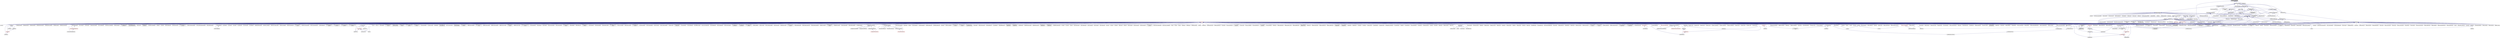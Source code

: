 digraph "thread_pool_helpers.hpp"
{
  edge [fontname="Helvetica",fontsize="10",labelfontname="Helvetica",labelfontsize="10"];
  node [fontname="Helvetica",fontsize="10",shape=record];
  Node18 [label="thread_pool_helpers.hpp",height=0.2,width=0.4,color="black", fillcolor="grey75", style="filled", fontcolor="black"];
  Node18 -> Node19 [dir="back",color="midnightblue",fontsize="10",style="solid",fontname="Helvetica"];
  Node19 [label="thread_pool_base.hpp",height=0.2,width=0.4,color="black", fillcolor="white", style="filled",URL="$d1/d25/thread__pool__base_8hpp.html"];
  Node19 -> Node20 [dir="back",color="midnightblue",fontsize="10",style="solid",fontname="Helvetica"];
  Node20 [label="io_service_thread_pool.hpp",height=0.2,width=0.4,color="black", fillcolor="white", style="filled",URL="$d0/d56/io__service__thread__pool_8hpp.html"];
  Node20 -> Node21 [dir="back",color="midnightblue",fontsize="10",style="solid",fontname="Helvetica"];
  Node21 [label="io_service_thread_pool.cpp",height=0.2,width=0.4,color="black", fillcolor="white", style="filled",URL="$d1/d8d/io__service__thread__pool_8cpp.html"];
  Node19 -> Node22 [dir="back",color="midnightblue",fontsize="10",style="solid",fontname="Helvetica"];
  Node22 [label="scheduled_thread_pool.hpp",height=0.2,width=0.4,color="black", fillcolor="white", style="filled",URL="$d8/de4/scheduled__thread__pool_8hpp.html"];
  Node22 -> Node23 [dir="back",color="midnightblue",fontsize="10",style="solid",fontname="Helvetica"];
  Node23 [label="scheduled_thread_pool\l_impl.hpp",height=0.2,width=0.4,color="black", fillcolor="white", style="filled",URL="$d7/da2/scheduled__thread__pool__impl_8hpp.html"];
  Node23 -> Node24 [dir="back",color="midnightblue",fontsize="10",style="solid",fontname="Helvetica"];
  Node24 [label="oversubscribing_resource\l_partitioner.cpp",height=0.2,width=0.4,color="black", fillcolor="white", style="filled",URL="$dd/dee/oversubscribing__resource__partitioner_8cpp.html"];
  Node23 -> Node25 [dir="back",color="midnightblue",fontsize="10",style="solid",fontname="Helvetica"];
  Node25 [label="simple_resource_partitioner.cpp",height=0.2,width=0.4,color="black", fillcolor="white", style="filled",URL="$d5/df9/simple__resource__partitioner_8cpp.html"];
  Node23 -> Node26 [dir="back",color="midnightblue",fontsize="10",style="solid",fontname="Helvetica"];
  Node26 [label="scheduled_thread_pool.cpp",height=0.2,width=0.4,color="black", fillcolor="white", style="filled",URL="$d5/d73/scheduled__thread__pool_8cpp.html"];
  Node22 -> Node27 [dir="back",color="midnightblue",fontsize="10",style="solid",fontname="Helvetica"];
  Node27 [label="thread_pool_os_executors.hpp",height=0.2,width=0.4,color="black", fillcolor="white", style="filled",URL="$df/d39/runtime_2threads_2executors_2thread__pool__os__executors_8hpp.html"];
  Node27 -> Node28 [dir="back",color="midnightblue",fontsize="10",style="solid",fontname="Helvetica"];
  Node28 [label="thread_executors.hpp",height=0.2,width=0.4,color="black", fillcolor="white", style="filled",URL="$de/dc6/thread__executors_8hpp.html"];
  Node28 -> Node29 [dir="back",color="midnightblue",fontsize="10",style="solid",fontname="Helvetica"];
  Node29 [label="async_io_action.cpp",height=0.2,width=0.4,color="black", fillcolor="white", style="filled",URL="$d3/df5/async__io__action_8cpp.html"];
  Node28 -> Node30 [dir="back",color="midnightblue",fontsize="10",style="solid",fontname="Helvetica"];
  Node30 [label="async_io_simple.cpp",height=0.2,width=0.4,color="black", fillcolor="white", style="filled",URL="$da/db7/async__io__simple_8cpp.html"];
  Node28 -> Node31 [dir="back",color="midnightblue",fontsize="10",style="solid",fontname="Helvetica"];
  Node31 [label="qt.cpp",height=0.2,width=0.4,color="black", fillcolor="white", style="filled",URL="$df/d90/qt_8cpp.html"];
  Node28 -> Node32 [dir="back",color="midnightblue",fontsize="10",style="solid",fontname="Helvetica"];
  Node32 [label="fractals_executor.cpp",height=0.2,width=0.4,color="black", fillcolor="white", style="filled",URL="$d9/da9/fractals__executor_8cpp.html"];
  Node28 -> Node33 [dir="back",color="midnightblue",fontsize="10",style="solid",fontname="Helvetica"];
  Node33 [label="simple_future_continuation.cpp",height=0.2,width=0.4,color="black", fillcolor="white", style="filled",URL="$d8/d3c/simple__future__continuation_8cpp.html"];
  Node28 -> Node34 [dir="back",color="midnightblue",fontsize="10",style="solid",fontname="Helvetica"];
  Node34 [label="thread_pool_executor\l_1114.cpp",height=0.2,width=0.4,color="black", fillcolor="white", style="filled",URL="$d8/d63/thread__pool__executor__1114_8cpp.html"];
  Node28 -> Node35 [dir="back",color="midnightblue",fontsize="10",style="solid",fontname="Helvetica"];
  Node35 [label="thread_suspension_executor.cpp",height=0.2,width=0.4,color="black", fillcolor="white", style="filled",URL="$de/d9f/thread__suspension__executor_8cpp.html"];
  Node27 -> Node36 [dir="back",color="midnightblue",fontsize="10",style="solid",fontname="Helvetica"];
  Node36 [label="thread_pool_os_executors.hpp",height=0.2,width=0.4,color="black", fillcolor="white", style="filled",URL="$d7/dab/parallel_2executors_2thread__pool__os__executors_8hpp.html"];
  Node36 -> Node37 [dir="back",color="midnightblue",fontsize="10",style="solid",fontname="Helvetica"];
  Node37 [label="executors.hpp",height=0.2,width=0.4,color="black", fillcolor="white", style="filled",URL="$d6/d4e/parallel_2executors_8hpp.html"];
  Node37 -> Node24 [dir="back",color="midnightblue",fontsize="10",style="solid",fontname="Helvetica"];
  Node37 -> Node25 [dir="back",color="midnightblue",fontsize="10",style="solid",fontname="Helvetica"];
  Node37 -> Node38 [dir="back",color="midnightblue",fontsize="10",style="solid",fontname="Helvetica"];
  Node38 [label="parallel_executors.hpp",height=0.2,width=0.4,color="red", fillcolor="white", style="filled",URL="$d5/d19/parallel__executors_8hpp.html"];
  Node38 -> Node39 [dir="back",color="midnightblue",fontsize="10",style="solid",fontname="Helvetica"];
  Node39 [label="cublas_matmul.cpp",height=0.2,width=0.4,color="black", fillcolor="white", style="filled",URL="$dd/d84/cublas__matmul_8cpp.html"];
  Node38 -> Node41 [dir="back",color="midnightblue",fontsize="10",style="solid",fontname="Helvetica"];
  Node41 [label="transpose_block_numa.cpp",height=0.2,width=0.4,color="black", fillcolor="white", style="filled",URL="$dd/d3b/transpose__block__numa_8cpp.html"];
  Node38 -> Node42 [dir="back",color="midnightblue",fontsize="10",style="solid",fontname="Helvetica"];
  Node42 [label="stream.cpp",height=0.2,width=0.4,color="black", fillcolor="white", style="filled",URL="$da/d5f/stream_8cpp.html"];
  Node38 -> Node43 [dir="back",color="midnightblue",fontsize="10",style="solid",fontname="Helvetica"];
  Node43 [label="is_executor_1691.cpp",height=0.2,width=0.4,color="black", fillcolor="white", style="filled",URL="$d2/d1e/is__executor__1691_8cpp.html"];
  Node38 -> Node50 [dir="back",color="midnightblue",fontsize="10",style="solid",fontname="Helvetica"];
  Node50 [label="future_then_executor.cpp",height=0.2,width=0.4,color="black", fillcolor="white", style="filled",URL="$df/dbe/future__then__executor_8cpp.html"];
  Node38 -> Node51 [dir="back",color="midnightblue",fontsize="10",style="solid",fontname="Helvetica"];
  Node51 [label="future_then_executor\l_v1.cpp",height=0.2,width=0.4,color="black", fillcolor="white", style="filled",URL="$de/dc5/future__then__executor__v1_8cpp.html"];
  Node38 -> Node52 [dir="back",color="midnightblue",fontsize="10",style="solid",fontname="Helvetica"];
  Node52 [label="local_dataflow_executor.cpp",height=0.2,width=0.4,color="black", fillcolor="white", style="filled",URL="$d2/d73/local__dataflow__executor_8cpp.html"];
  Node38 -> Node53 [dir="back",color="midnightblue",fontsize="10",style="solid",fontname="Helvetica"];
  Node53 [label="local_dataflow_executor\l_v1.cpp",height=0.2,width=0.4,color="black", fillcolor="white", style="filled",URL="$df/d49/local__dataflow__executor__v1_8cpp.html"];
  Node38 -> Node54 [dir="back",color="midnightblue",fontsize="10",style="solid",fontname="Helvetica"];
  Node54 [label="destroy_tests.hpp",height=0.2,width=0.4,color="black", fillcolor="white", style="filled",URL="$db/d13/destroy__tests_8hpp.html"];
  Node54 -> Node55 [dir="back",color="midnightblue",fontsize="10",style="solid",fontname="Helvetica"];
  Node55 [label="destroy.cpp",height=0.2,width=0.4,color="black", fillcolor="white", style="filled",URL="$dd/d93/destroy_8cpp.html"];
  Node38 -> Node69 [dir="back",color="midnightblue",fontsize="10",style="solid",fontname="Helvetica"];
  Node69 [label="inclusive_scan_tests.hpp",height=0.2,width=0.4,color="black", fillcolor="white", style="filled",URL="$d1/d1e/inclusive__scan__tests_8hpp.html"];
  Node69 -> Node70 [dir="back",color="midnightblue",fontsize="10",style="solid",fontname="Helvetica"];
  Node70 [label="inclusive_scan.cpp",height=0.2,width=0.4,color="black", fillcolor="white", style="filled",URL="$d4/d31/inclusive__scan_8cpp.html"];
  Node69 -> Node71 [dir="back",color="midnightblue",fontsize="10",style="solid",fontname="Helvetica"];
  Node71 [label="inclusive_scan_executors\l_v1.cpp",height=0.2,width=0.4,color="black", fillcolor="white", style="filled",URL="$da/dda/inclusive__scan__executors__v1_8cpp.html"];
  Node38 -> Node72 [dir="back",color="midnightblue",fontsize="10",style="solid",fontname="Helvetica"];
  Node72 [label="is_sorted_tests.hpp",height=0.2,width=0.4,color="black", fillcolor="white", style="filled",URL="$d7/d7f/is__sorted__tests_8hpp.html"];
  Node72 -> Node73 [dir="back",color="midnightblue",fontsize="10",style="solid",fontname="Helvetica"];
  Node73 [label="is_sorted.cpp",height=0.2,width=0.4,color="black", fillcolor="white", style="filled",URL="$df/d8f/is__sorted_8cpp.html"];
  Node72 -> Node74 [dir="back",color="midnightblue",fontsize="10",style="solid",fontname="Helvetica"];
  Node74 [label="is_sorted_executors\l_v1.cpp",height=0.2,width=0.4,color="black", fillcolor="white", style="filled",URL="$d1/d98/is__sorted__executors__v1_8cpp.html"];
  Node38 -> Node75 [dir="back",color="midnightblue",fontsize="10",style="solid",fontname="Helvetica"];
  Node75 [label="uninitialized_copy\l_tests.hpp",height=0.2,width=0.4,color="black", fillcolor="white", style="filled",URL="$d4/dae/uninitialized__copy__tests_8hpp.html"];
  Node75 -> Node76 [dir="back",color="midnightblue",fontsize="10",style="solid",fontname="Helvetica"];
  Node76 [label="uninitialized_copy.cpp",height=0.2,width=0.4,color="black", fillcolor="white", style="filled",URL="$d7/d92/uninitialized__copy_8cpp.html"];
  Node75 -> Node77 [dir="back",color="midnightblue",fontsize="10",style="solid",fontname="Helvetica"];
  Node77 [label="uninitialized_copy\l_executors_v1.cpp",height=0.2,width=0.4,color="black", fillcolor="white", style="filled",URL="$da/d28/uninitialized__copy__executors__v1_8cpp.html"];
  Node38 -> Node78 [dir="back",color="midnightblue",fontsize="10",style="solid",fontname="Helvetica"];
  Node78 [label="uninitialized_default\l_construct_tests.hpp",height=0.2,width=0.4,color="black", fillcolor="white", style="filled",URL="$de/def/uninitialized__default__construct__tests_8hpp.html"];
  Node78 -> Node79 [dir="back",color="midnightblue",fontsize="10",style="solid",fontname="Helvetica"];
  Node79 [label="uninitialized_default\l_construct.cpp",height=0.2,width=0.4,color="black", fillcolor="white", style="filled",URL="$d0/d35/uninitialized__default__construct_8cpp.html"];
  Node37 -> Node111 [dir="back",color="midnightblue",fontsize="10",style="solid",fontname="Helvetica"];
  Node111 [label="execution.hpp",height=0.2,width=0.4,color="red", fillcolor="white", style="filled",URL="$d7/d7f/execution_8hpp.html"];
  Node111 -> Node114 [dir="back",color="midnightblue",fontsize="10",style="solid",fontname="Helvetica"];
  Node114 [label="barrier_hang.cpp",height=0.2,width=0.4,color="black", fillcolor="white", style="filled",URL="$dd/d8b/barrier__hang_8cpp.html"];
  Node36 -> Node115 [dir="back",color="midnightblue",fontsize="10",style="solid",fontname="Helvetica"];
  Node115 [label="thread_pool_os_executors.cpp",height=0.2,width=0.4,color="black", fillcolor="white", style="filled",URL="$da/d9a/tests_2unit_2parallel_2executors_2thread__pool__os__executors_8cpp.html"];
  Node36 -> Node116 [dir="back",color="midnightblue",fontsize="10",style="solid",fontname="Helvetica"];
  Node116 [label="thread_pool_os_executors\l_v1.cpp",height=0.2,width=0.4,color="black", fillcolor="white", style="filled",URL="$d7/d15/thread__pool__os__executors__v1_8cpp.html"];
  Node27 -> Node117 [dir="back",color="midnightblue",fontsize="10",style="solid",fontname="Helvetica"];
  Node117 [label="thread_pool_os_executors.cpp",height=0.2,width=0.4,color="black", fillcolor="white", style="filled",URL="$db/d09/src_2runtime_2threads_2executors_2thread__pool__os__executors_8cpp.html"];
  Node22 -> Node118 [dir="back",color="midnightblue",fontsize="10",style="solid",fontname="Helvetica"];
  Node118 [label="thread_pools.hpp",height=0.2,width=0.4,color="black", fillcolor="white", style="filled",URL="$d2/d6f/thread__pools_8hpp.html"];
  Node118 -> Node119 [dir="back",color="midnightblue",fontsize="10",style="solid",fontname="Helvetica"];
  Node119 [label="threads.hpp",height=0.2,width=0.4,color="black", fillcolor="white", style="filled",URL="$d8/df1/threads_8hpp.html"];
  Node119 -> Node120 [dir="back",color="midnightblue",fontsize="10",style="solid",fontname="Helvetica"];
  Node120 [label="cancelable_action.hpp",height=0.2,width=0.4,color="black", fillcolor="white", style="filled",URL="$d5/d4d/server_2cancelable__action_8hpp.html"];
  Node120 -> Node121 [dir="back",color="midnightblue",fontsize="10",style="solid",fontname="Helvetica"];
  Node121 [label="cancelable_action.cpp",height=0.2,width=0.4,color="black", fillcolor="white", style="filled",URL="$d5/d0c/cancelable__action_8cpp.html"];
  Node120 -> Node122 [dir="back",color="midnightblue",fontsize="10",style="solid",fontname="Helvetica"];
  Node122 [label="cancelable_action.hpp",height=0.2,width=0.4,color="black", fillcolor="white", style="filled",URL="$d0/da3/stubs_2cancelable__action_8hpp.html"];
  Node122 -> Node123 [dir="back",color="midnightblue",fontsize="10",style="solid",fontname="Helvetica"];
  Node123 [label="cancelable_action.hpp",height=0.2,width=0.4,color="black", fillcolor="white", style="filled",URL="$d6/d28/cancelable__action_8hpp.html"];
  Node123 -> Node124 [dir="back",color="midnightblue",fontsize="10",style="solid",fontname="Helvetica"];
  Node124 [label="cancelable_action_client.cpp",height=0.2,width=0.4,color="black", fillcolor="white", style="filled",URL="$d1/db8/cancelable__action__client_8cpp.html"];
  Node119 -> Node125 [dir="back",color="midnightblue",fontsize="10",style="solid",fontname="Helvetica"];
  Node125 [label="widget.hpp",height=0.2,width=0.4,color="black", fillcolor="white", style="filled",URL="$d8/d24/widget_8hpp.html"];
  Node125 -> Node31 [dir="back",color="midnightblue",fontsize="10",style="solid",fontname="Helvetica"];
  Node125 -> Node126 [dir="back",color="midnightblue",fontsize="10",style="solid",fontname="Helvetica"];
  Node126 [label="widget.cpp",height=0.2,width=0.4,color="black", fillcolor="white", style="filled",URL="$da/d15/widget_8cpp.html"];
  Node119 -> Node127 [dir="back",color="midnightblue",fontsize="10",style="solid",fontname="Helvetica"];
  Node127 [label="enumerate_threads.cpp",height=0.2,width=0.4,color="black", fillcolor="white", style="filled",URL="$d3/dd4/enumerate__threads_8cpp.html"];
  Node119 -> Node128 [dir="back",color="midnightblue",fontsize="10",style="solid",fontname="Helvetica"];
  Node128 [label="interval_timer.cpp",height=0.2,width=0.4,color="black", fillcolor="white", style="filled",URL="$de/df1/examples_2quickstart_2interval__timer_8cpp.html"];
  Node119 -> Node129 [dir="back",color="midnightblue",fontsize="10",style="solid",fontname="Helvetica"];
  Node129 [label="shared_mutex.cpp",height=0.2,width=0.4,color="black", fillcolor="white", style="filled",URL="$da/d0b/shared__mutex_8cpp.html"];
  Node119 -> Node33 [dir="back",color="midnightblue",fontsize="10",style="solid",fontname="Helvetica"];
  Node119 -> Node42 [dir="back",color="midnightblue",fontsize="10",style="solid",fontname="Helvetica"];
  Node119 -> Node130 [dir="back",color="midnightblue",fontsize="10",style="solid",fontname="Helvetica"];
  Node130 [label="dataflow_791.cpp",height=0.2,width=0.4,color="black", fillcolor="white", style="filled",URL="$d6/da1/dataflow__791_8cpp.html"];
  Node119 -> Node131 [dir="back",color="midnightblue",fontsize="10",style="solid",fontname="Helvetica"];
  Node131 [label="future_timed_wait_1025.cpp",height=0.2,width=0.4,color="black", fillcolor="white", style="filled",URL="$de/d7d/future__timed__wait__1025_8cpp.html"];
  Node119 -> Node132 [dir="back",color="midnightblue",fontsize="10",style="solid",fontname="Helvetica"];
  Node132 [label="use_all_cores_2262.cpp",height=0.2,width=0.4,color="black", fillcolor="white", style="filled",URL="$d2/d10/use__all__cores__2262_8cpp.html"];
  Node119 -> Node133 [dir="back",color="midnightblue",fontsize="10",style="solid",fontname="Helvetica"];
  Node133 [label="await.cpp",height=0.2,width=0.4,color="black", fillcolor="white", style="filled",URL="$d6/d41/await_8cpp.html"];
  Node119 -> Node134 [dir="back",color="midnightblue",fontsize="10",style="solid",fontname="Helvetica"];
  Node134 [label="counting_semaphore.cpp",height=0.2,width=0.4,color="black", fillcolor="white", style="filled",URL="$df/de9/counting__semaphore_8cpp.html"];
  Node119 -> Node135 [dir="back",color="midnightblue",fontsize="10",style="solid",fontname="Helvetica"];
  Node135 [label="future.cpp",height=0.2,width=0.4,color="black", fillcolor="white", style="filled",URL="$d6/d4d/future_8cpp.html"];
  Node119 -> Node136 [dir="back",color="midnightblue",fontsize="10",style="solid",fontname="Helvetica"];
  Node136 [label="future_then.cpp",height=0.2,width=0.4,color="black", fillcolor="white", style="filled",URL="$df/da5/future__then_8cpp.html"];
  Node119 -> Node50 [dir="back",color="midnightblue",fontsize="10",style="solid",fontname="Helvetica"];
  Node119 -> Node51 [dir="back",color="midnightblue",fontsize="10",style="solid",fontname="Helvetica"];
  Node119 -> Node137 [dir="back",color="midnightblue",fontsize="10",style="solid",fontname="Helvetica"];
  Node137 [label="future_wait.cpp",height=0.2,width=0.4,color="black", fillcolor="white", style="filled",URL="$d6/d2f/future__wait_8cpp.html"];
  Node119 -> Node138 [dir="back",color="midnightblue",fontsize="10",style="solid",fontname="Helvetica"];
  Node138 [label="local_barrier.cpp",height=0.2,width=0.4,color="black", fillcolor="white", style="filled",URL="$d2/db4/tests_2unit_2lcos_2local__barrier_8cpp.html"];
  Node119 -> Node139 [dir="back",color="midnightblue",fontsize="10",style="solid",fontname="Helvetica"];
  Node139 [label="local_dataflow.cpp",height=0.2,width=0.4,color="black", fillcolor="white", style="filled",URL="$d9/d92/local__dataflow_8cpp.html"];
  Node119 -> Node52 [dir="back",color="midnightblue",fontsize="10",style="solid",fontname="Helvetica"];
  Node119 -> Node53 [dir="back",color="midnightblue",fontsize="10",style="solid",fontname="Helvetica"];
  Node119 -> Node140 [dir="back",color="midnightblue",fontsize="10",style="solid",fontname="Helvetica"];
  Node140 [label="local_dataflow_std\l_array.cpp",height=0.2,width=0.4,color="black", fillcolor="white", style="filled",URL="$db/dcb/local__dataflow__std__array_8cpp.html"];
  Node119 -> Node141 [dir="back",color="midnightblue",fontsize="10",style="solid",fontname="Helvetica"];
  Node141 [label="local_event.cpp",height=0.2,width=0.4,color="black", fillcolor="white", style="filled",URL="$df/d9a/local__event_8cpp.html"];
  Node119 -> Node142 [dir="back",color="midnightblue",fontsize="10",style="solid",fontname="Helvetica"];
  Node142 [label="packaged_action.cpp",height=0.2,width=0.4,color="black", fillcolor="white", style="filled",URL="$d3/d63/packaged__action_8cpp.html"];
  Node119 -> Node143 [dir="back",color="midnightblue",fontsize="10",style="solid",fontname="Helvetica"];
  Node143 [label="promise.cpp",height=0.2,width=0.4,color="black", fillcolor="white", style="filled",URL="$d1/d4f/tests_2unit_2lcos_2promise_8cpp.html"];
  Node119 -> Node144 [dir="back",color="midnightblue",fontsize="10",style="solid",fontname="Helvetica"];
  Node144 [label="shared_future.cpp",height=0.2,width=0.4,color="black", fillcolor="white", style="filled",URL="$d3/d69/shared__future_8cpp.html"];
  Node119 -> Node145 [dir="back",color="midnightblue",fontsize="10",style="solid",fontname="Helvetica"];
  Node145 [label="shared_mutex1.cpp",height=0.2,width=0.4,color="black", fillcolor="white", style="filled",URL="$d8/d57/shared__mutex1_8cpp.html"];
  Node119 -> Node146 [dir="back",color="midnightblue",fontsize="10",style="solid",fontname="Helvetica"];
  Node146 [label="shared_mutex2.cpp",height=0.2,width=0.4,color="black", fillcolor="white", style="filled",URL="$d1/d40/shared__mutex2_8cpp.html"];
  Node119 -> Node147 [dir="back",color="midnightblue",fontsize="10",style="solid",fontname="Helvetica"];
  Node147 [label="sliding_semaphore.cpp",height=0.2,width=0.4,color="black", fillcolor="white", style="filled",URL="$d2/d38/sliding__semaphore_8cpp.html"];
  Node119 -> Node148 [dir="back",color="midnightblue",fontsize="10",style="solid",fontname="Helvetica"];
  Node148 [label="when_all.cpp",height=0.2,width=0.4,color="black", fillcolor="white", style="filled",URL="$da/d18/when__all_8cpp.html"];
  Node119 -> Node149 [dir="back",color="midnightblue",fontsize="10",style="solid",fontname="Helvetica"];
  Node149 [label="when_all_std_array.cpp",height=0.2,width=0.4,color="black", fillcolor="white", style="filled",URL="$d0/dfc/when__all__std__array_8cpp.html"];
  Node119 -> Node150 [dir="back",color="midnightblue",fontsize="10",style="solid",fontname="Helvetica"];
  Node150 [label="when_any.cpp",height=0.2,width=0.4,color="black", fillcolor="white", style="filled",URL="$d7/d30/when__any_8cpp.html"];
  Node119 -> Node151 [dir="back",color="midnightblue",fontsize="10",style="solid",fontname="Helvetica"];
  Node151 [label="when_any_std_array.cpp",height=0.2,width=0.4,color="black", fillcolor="white", style="filled",URL="$d3/d3d/when__any__std__array_8cpp.html"];
  Node119 -> Node152 [dir="back",color="midnightblue",fontsize="10",style="solid",fontname="Helvetica"];
  Node152 [label="when_each.cpp",height=0.2,width=0.4,color="black", fillcolor="white", style="filled",URL="$d0/d95/when__each_8cpp.html"];
  Node119 -> Node153 [dir="back",color="midnightblue",fontsize="10",style="solid",fontname="Helvetica"];
  Node153 [label="when_some.cpp",height=0.2,width=0.4,color="black", fillcolor="white", style="filled",URL="$dc/d48/when__some_8cpp.html"];
  Node119 -> Node154 [dir="back",color="midnightblue",fontsize="10",style="solid",fontname="Helvetica"];
  Node154 [label="when_some_std_array.cpp",height=0.2,width=0.4,color="black", fillcolor="white", style="filled",URL="$df/d4d/when__some__std__array_8cpp.html"];
  Node119 -> Node155 [dir="back",color="midnightblue",fontsize="10",style="solid",fontname="Helvetica"];
  Node155 [label="foreach_projection.cpp",height=0.2,width=0.4,color="black", fillcolor="white", style="filled",URL="$d3/d3e/foreach__projection_8cpp.html"];
  Node119 -> Node156 [dir="back",color="midnightblue",fontsize="10",style="solid",fontname="Helvetica"];
  Node156 [label="foreach_range.cpp",height=0.2,width=0.4,color="black", fillcolor="white", style="filled",URL="$d1/d8e/foreach__range_8cpp.html"];
  Node119 -> Node157 [dir="back",color="midnightblue",fontsize="10",style="solid",fontname="Helvetica"];
  Node157 [label="foreach_range_projection.cpp",height=0.2,width=0.4,color="black", fillcolor="white", style="filled",URL="$d6/d56/foreach__range__projection_8cpp.html"];
  Node119 -> Node158 [dir="back",color="midnightblue",fontsize="10",style="solid",fontname="Helvetica"];
  Node158 [label="resource_partitioner.cpp",height=0.2,width=0.4,color="black", fillcolor="white", style="filled",URL="$d8/dd8/resource__partitioner_8cpp.html"];
  Node119 -> Node159 [dir="back",color="midnightblue",fontsize="10",style="solid",fontname="Helvetica"];
  Node159 [label="thread_affinity.cpp",height=0.2,width=0.4,color="black", fillcolor="white", style="filled",URL="$da/dce/thread__affinity_8cpp.html"];
  Node119 -> Node160 [dir="back",color="midnightblue",fontsize="10",style="solid",fontname="Helvetica"];
  Node160 [label="tss.cpp",height=0.2,width=0.4,color="black", fillcolor="white", style="filled",URL="$dc/d69/tests_2unit_2threads_2tss_8cpp.html"];
  Node119 -> Node161 [dir="back",color="midnightblue",fontsize="10",style="solid",fontname="Helvetica"];
  Node161 [label="parse_affinity_options.cpp",height=0.2,width=0.4,color="black", fillcolor="white", style="filled",URL="$d2/db7/tests_2unit_2util_2parse__affinity__options_8cpp.html"];
  Node119 -> Node162 [dir="back",color="midnightblue",fontsize="10",style="solid",fontname="Helvetica"];
  Node162 [label="unwrap.cpp",height=0.2,width=0.4,color="black", fillcolor="white", style="filled",URL="$df/d62/unwrap_8cpp.html"];
  Node22 -> Node26 [dir="back",color="midnightblue",fontsize="10",style="solid",fontname="Helvetica"];
  Node22 -> Node163 [dir="back",color="midnightblue",fontsize="10",style="solid",fontname="Helvetica"];
  Node163 [label="threadmanager.cpp",height=0.2,width=0.4,color="black", fillcolor="white", style="filled",URL="$d5/d57/threadmanager_8cpp.html"];
  Node19 -> Node164 [dir="back",color="midnightblue",fontsize="10",style="solid",fontname="Helvetica"];
  Node164 [label="customized_pool_executors.hpp",height=0.2,width=0.4,color="black", fillcolor="white", style="filled",URL="$d2/db0/customized__pool__executors_8hpp.html"];
  Node164 -> Node24 [dir="back",color="midnightblue",fontsize="10",style="solid",fontname="Helvetica"];
  Node164 -> Node25 [dir="back",color="midnightblue",fontsize="10",style="solid",fontname="Helvetica"];
  Node164 -> Node165 [dir="back",color="midnightblue",fontsize="10",style="solid",fontname="Helvetica"];
  Node165 [label="customized_pool_executors.cpp",height=0.2,width=0.4,color="black", fillcolor="white", style="filled",URL="$d9/d69/customized__pool__executors_8cpp.html"];
  Node19 -> Node166 [dir="back",color="midnightblue",fontsize="10",style="solid",fontname="Helvetica"];
  Node166 [label="scheduler_base.hpp",height=0.2,width=0.4,color="black", fillcolor="white", style="filled",URL="$d1/dc8/scheduler__base_8hpp.html"];
  Node166 -> Node167 [dir="back",color="midnightblue",fontsize="10",style="solid",fontname="Helvetica"];
  Node167 [label="shared_priority_scheduler.hpp",height=0.2,width=0.4,color="black", fillcolor="white", style="filled",URL="$d0/d84/shared__priority__scheduler_8hpp.html"];
  Node167 -> Node24 [dir="back",color="midnightblue",fontsize="10",style="solid",fontname="Helvetica"];
  Node167 -> Node25 [dir="back",color="midnightblue",fontsize="10",style="solid",fontname="Helvetica"];
  Node166 -> Node168 [dir="back",color="midnightblue",fontsize="10",style="solid",fontname="Helvetica"];
  Node168 [label="create_thread.hpp",height=0.2,width=0.4,color="black", fillcolor="white", style="filled",URL="$db/dbb/create__thread_8hpp.html"];
  Node168 -> Node23 [dir="back",color="midnightblue",fontsize="10",style="solid",fontname="Helvetica"];
  Node168 -> Node169 [dir="back",color="midnightblue",fontsize="10",style="solid",fontname="Helvetica"];
  Node169 [label="set_thread_state.hpp",height=0.2,width=0.4,color="black", fillcolor="white", style="filled",URL="$d6/d98/set__thread__state_8hpp.html"];
  Node169 -> Node23 [dir="back",color="midnightblue",fontsize="10",style="solid",fontname="Helvetica"];
  Node169 -> Node170 [dir="back",color="midnightblue",fontsize="10",style="solid",fontname="Helvetica"];
  Node170 [label="thread_pool_base.cpp",height=0.2,width=0.4,color="black", fillcolor="white", style="filled",URL="$da/de2/thread__pool__base_8cpp.html"];
  Node169 -> Node171 [dir="back",color="midnightblue",fontsize="10",style="solid",fontname="Helvetica"];
  Node171 [label="current_executor.cpp",height=0.2,width=0.4,color="black", fillcolor="white", style="filled",URL="$d4/d27/current__executor_8cpp.html"];
  Node169 -> Node172 [dir="back",color="midnightblue",fontsize="10",style="solid",fontname="Helvetica"];
  Node172 [label="thread_pool_executors.cpp",height=0.2,width=0.4,color="black", fillcolor="white", style="filled",URL="$d8/ddd/src_2runtime_2threads_2executors_2thread__pool__executors_8cpp.html"];
  Node169 -> Node173 [dir="back",color="midnightblue",fontsize="10",style="solid",fontname="Helvetica"];
  Node173 [label="thread_helpers.cpp",height=0.2,width=0.4,color="black", fillcolor="white", style="filled",URL="$d7/d5f/thread__helpers_8cpp.html"];
  Node169 -> Node163 [dir="back",color="midnightblue",fontsize="10",style="solid",fontname="Helvetica"];
  Node168 -> Node171 [dir="back",color="midnightblue",fontsize="10",style="solid",fontname="Helvetica"];
  Node168 -> Node172 [dir="back",color="midnightblue",fontsize="10",style="solid",fontname="Helvetica"];
  Node166 -> Node174 [dir="back",color="midnightblue",fontsize="10",style="solid",fontname="Helvetica"];
  Node174 [label="create_work.hpp",height=0.2,width=0.4,color="black", fillcolor="white", style="filled",URL="$d2/dd7/create__work_8hpp.html"];
  Node174 -> Node23 [dir="back",color="midnightblue",fontsize="10",style="solid",fontname="Helvetica"];
  Node174 -> Node169 [dir="back",color="midnightblue",fontsize="10",style="solid",fontname="Helvetica"];
  Node166 -> Node22 [dir="back",color="midnightblue",fontsize="10",style="solid",fontname="Helvetica"];
  Node166 -> Node23 [dir="back",color="midnightblue",fontsize="10",style="solid",fontname="Helvetica"];
  Node166 -> Node175 [dir="back",color="midnightblue",fontsize="10",style="solid",fontname="Helvetica"];
  Node175 [label="local_priority_queue\l_scheduler.hpp",height=0.2,width=0.4,color="black", fillcolor="white", style="filled",URL="$d2/d20/local__priority__queue__scheduler_8hpp.html"];
  Node175 -> Node176 [dir="back",color="midnightblue",fontsize="10",style="solid",fontname="Helvetica"];
  Node176 [label="schedulers.hpp",height=0.2,width=0.4,color="black", fillcolor="white", style="filled",URL="$d2/d04/schedulers_8hpp.html"];
  Node176 -> Node23 [dir="back",color="midnightblue",fontsize="10",style="solid",fontname="Helvetica"];
  Node176 -> Node177 [dir="back",color="midnightblue",fontsize="10",style="solid",fontname="Helvetica"];
  Node177 [label="hpx_init.cpp",height=0.2,width=0.4,color="black", fillcolor="white", style="filled",URL="$d6/dfa/hpx__init_8cpp.html"];
  Node176 -> Node163 [dir="back",color="midnightblue",fontsize="10",style="solid",fontname="Helvetica"];
  Node175 -> Node26 [dir="back",color="midnightblue",fontsize="10",style="solid",fontname="Helvetica"];
  Node175 -> Node178 [dir="back",color="midnightblue",fontsize="10",style="solid",fontname="Helvetica"];
  Node178 [label="thread_pool_attached\l_executors.cpp",height=0.2,width=0.4,color="black", fillcolor="white", style="filled",URL="$d0/d67/src_2runtime_2threads_2executors_2thread__pool__attached__executors_8cpp.html"];
  Node175 -> Node172 [dir="back",color="midnightblue",fontsize="10",style="solid",fontname="Helvetica"];
  Node175 -> Node117 [dir="back",color="midnightblue",fontsize="10",style="solid",fontname="Helvetica"];
  Node166 -> Node171 [dir="back",color="midnightblue",fontsize="10",style="solid",fontname="Helvetica"];
  Node166 -> Node179 [dir="back",color="midnightblue",fontsize="10",style="solid",fontname="Helvetica"];
  Node179 [label="scheduler_specific\l_ptr.cpp",height=0.2,width=0.4,color="black", fillcolor="white", style="filled",URL="$d1/d89/scheduler__specific__ptr_8cpp.html"];
  Node19 -> Node118 [dir="back",color="midnightblue",fontsize="10",style="solid",fontname="Helvetica"];
  Node19 -> Node180 [dir="back",color="midnightblue",fontsize="10",style="solid",fontname="Helvetica"];
  Node180 [label="threadmanager.hpp",height=0.2,width=0.4,color="black", fillcolor="white", style="filled",URL="$d4/d5d/runtime_2threads_2threadmanager_8hpp.html"];
  Node180 -> Node181 [dir="back",color="midnightblue",fontsize="10",style="solid",fontname="Helvetica"];
  Node181 [label="system_characteristics.hpp",height=0.2,width=0.4,color="black", fillcolor="white", style="filled",URL="$d0/d07/system__characteristics_8hpp.html"];
  Node181 -> Node24 [dir="back",color="midnightblue",fontsize="10",style="solid",fontname="Helvetica"];
  Node181 -> Node25 [dir="back",color="midnightblue",fontsize="10",style="solid",fontname="Helvetica"];
  Node180 -> Node182 [dir="back",color="midnightblue",fontsize="10",style="solid",fontname="Helvetica"];
  Node182 [label="threadmanager.hpp",height=0.2,width=0.4,color="black", fillcolor="white", style="filled",URL="$d7/d1b/include_2threadmanager_8hpp.html"];
  Node182 -> Node183 [dir="back",color="midnightblue",fontsize="10",style="solid",fontname="Helvetica"];
  Node183 [label="runtime.hpp",height=0.2,width=0.4,color="black", fillcolor="white", style="filled",URL="$d5/d15/include_2runtime_8hpp.html"];
  Node183 -> Node29 [dir="back",color="midnightblue",fontsize="10",style="solid",fontname="Helvetica"];
  Node183 -> Node184 [dir="back",color="midnightblue",fontsize="10",style="solid",fontname="Helvetica"];
  Node184 [label="async_io_external.cpp",height=0.2,width=0.4,color="black", fillcolor="white", style="filled",URL="$da/d9a/async__io__external_8cpp.html"];
  Node183 -> Node185 [dir="back",color="midnightblue",fontsize="10",style="solid",fontname="Helvetica"];
  Node185 [label="async_io_low_level.cpp",height=0.2,width=0.4,color="black", fillcolor="white", style="filled",URL="$dc/d10/async__io__low__level_8cpp.html"];
  Node183 -> Node30 [dir="back",color="midnightblue",fontsize="10",style="solid",fontname="Helvetica"];
  Node183 -> Node186 [dir="back",color="midnightblue",fontsize="10",style="solid",fontname="Helvetica"];
  Node186 [label="rnd_future_reduce.cpp",height=0.2,width=0.4,color="black", fillcolor="white", style="filled",URL="$d1/db5/rnd__future__reduce_8cpp.html"];
  Node183 -> Node24 [dir="back",color="midnightblue",fontsize="10",style="solid",fontname="Helvetica"];
  Node183 -> Node181 [dir="back",color="midnightblue",fontsize="10",style="solid",fontname="Helvetica"];
  Node183 -> Node25 [dir="back",color="midnightblue",fontsize="10",style="solid",fontname="Helvetica"];
  Node183 -> Node187 [dir="back",color="midnightblue",fontsize="10",style="solid",fontname="Helvetica"];
  Node187 [label="hpx.hpp",height=0.2,width=0.4,color="red", fillcolor="white", style="filled",URL="$d0/daa/hpx_8hpp.html"];
  Node187 -> Node188 [dir="back",color="midnightblue",fontsize="10",style="solid",fontname="Helvetica"];
  Node188 [label="1d_stencil_1.cpp",height=0.2,width=0.4,color="black", fillcolor="white", style="filled",URL="$d2/db1/1d__stencil__1_8cpp.html"];
  Node187 -> Node189 [dir="back",color="midnightblue",fontsize="10",style="solid",fontname="Helvetica"];
  Node189 [label="1d_stencil_2.cpp",height=0.2,width=0.4,color="black", fillcolor="white", style="filled",URL="$d3/dd1/1d__stencil__2_8cpp.html"];
  Node187 -> Node190 [dir="back",color="midnightblue",fontsize="10",style="solid",fontname="Helvetica"];
  Node190 [label="1d_stencil_3.cpp",height=0.2,width=0.4,color="black", fillcolor="white", style="filled",URL="$db/d19/1d__stencil__3_8cpp.html"];
  Node187 -> Node191 [dir="back",color="midnightblue",fontsize="10",style="solid",fontname="Helvetica"];
  Node191 [label="1d_stencil_4.cpp",height=0.2,width=0.4,color="black", fillcolor="white", style="filled",URL="$d1/d7d/1d__stencil__4_8cpp.html"];
  Node187 -> Node192 [dir="back",color="midnightblue",fontsize="10",style="solid",fontname="Helvetica"];
  Node192 [label="1d_stencil_4_parallel.cpp",height=0.2,width=0.4,color="black", fillcolor="white", style="filled",URL="$d6/d05/1d__stencil__4__parallel_8cpp.html"];
  Node187 -> Node193 [dir="back",color="midnightblue",fontsize="10",style="solid",fontname="Helvetica"];
  Node193 [label="1d_stencil_4_repart.cpp",height=0.2,width=0.4,color="black", fillcolor="white", style="filled",URL="$d0/d6b/1d__stencil__4__repart_8cpp.html"];
  Node187 -> Node194 [dir="back",color="midnightblue",fontsize="10",style="solid",fontname="Helvetica"];
  Node194 [label="1d_stencil_4_throttle.cpp",height=0.2,width=0.4,color="black", fillcolor="white", style="filled",URL="$d6/de5/1d__stencil__4__throttle_8cpp.html"];
  Node187 -> Node195 [dir="back",color="midnightblue",fontsize="10",style="solid",fontname="Helvetica"];
  Node195 [label="1d_stencil_5.cpp",height=0.2,width=0.4,color="black", fillcolor="white", style="filled",URL="$d7/d2a/1d__stencil__5_8cpp.html"];
  Node187 -> Node196 [dir="back",color="midnightblue",fontsize="10",style="solid",fontname="Helvetica"];
  Node196 [label="1d_stencil_6.cpp",height=0.2,width=0.4,color="black", fillcolor="white", style="filled",URL="$db/de7/1d__stencil__6_8cpp.html"];
  Node187 -> Node197 [dir="back",color="midnightblue",fontsize="10",style="solid",fontname="Helvetica"];
  Node197 [label="1d_stencil_7.cpp",height=0.2,width=0.4,color="black", fillcolor="white", style="filled",URL="$d4/d5a/1d__stencil__7_8cpp.html"];
  Node187 -> Node198 [dir="back",color="midnightblue",fontsize="10",style="solid",fontname="Helvetica"];
  Node198 [label="1d_stencil_8.cpp",height=0.2,width=0.4,color="black", fillcolor="white", style="filled",URL="$df/de0/1d__stencil__8_8cpp.html"];
  Node187 -> Node199 [dir="back",color="midnightblue",fontsize="10",style="solid",fontname="Helvetica"];
  Node199 [label="accumulator.cpp",height=0.2,width=0.4,color="black", fillcolor="white", style="filled",URL="$d1/d81/accumulator_8cpp.html"];
  Node187 -> Node200 [dir="back",color="midnightblue",fontsize="10",style="solid",fontname="Helvetica"];
  Node200 [label="accumulator.hpp",height=0.2,width=0.4,color="red", fillcolor="white", style="filled",URL="$d4/d9d/server_2accumulator_8hpp.html"];
  Node200 -> Node199 [dir="back",color="midnightblue",fontsize="10",style="solid",fontname="Helvetica"];
  Node187 -> Node203 [dir="back",color="midnightblue",fontsize="10",style="solid",fontname="Helvetica"];
  Node203 [label="template_function_accumulator.hpp",height=0.2,width=0.4,color="black", fillcolor="white", style="filled",URL="$d7/da6/server_2template__function__accumulator_8hpp.html"];
  Node203 -> Node204 [dir="back",color="midnightblue",fontsize="10",style="solid",fontname="Helvetica"];
  Node204 [label="template_function_accumulator.cpp",height=0.2,width=0.4,color="black", fillcolor="white", style="filled",URL="$d5/d02/template__function__accumulator_8cpp.html"];
  Node203 -> Node205 [dir="back",color="midnightblue",fontsize="10",style="solid",fontname="Helvetica"];
  Node205 [label="template_function_accumulator.hpp",height=0.2,width=0.4,color="red", fillcolor="white", style="filled",URL="$d3/de9/template__function__accumulator_8hpp.html"];
  Node187 -> Node207 [dir="back",color="midnightblue",fontsize="10",style="solid",fontname="Helvetica"];
  Node207 [label="template_accumulator.cpp",height=0.2,width=0.4,color="black", fillcolor="white", style="filled",URL="$d0/d4a/template__accumulator_8cpp.html"];
  Node187 -> Node204 [dir="back",color="midnightblue",fontsize="10",style="solid",fontname="Helvetica"];
  Node187 -> Node205 [dir="back",color="midnightblue",fontsize="10",style="solid",fontname="Helvetica"];
  Node187 -> Node208 [dir="back",color="midnightblue",fontsize="10",style="solid",fontname="Helvetica"];
  Node208 [label="allgather_module.cpp",height=0.2,width=0.4,color="black", fillcolor="white", style="filled",URL="$df/de4/allgather__module_8cpp.html"];
  Node187 -> Node209 [dir="back",color="midnightblue",fontsize="10",style="solid",fontname="Helvetica"];
  Node209 [label="allgather.cpp",height=0.2,width=0.4,color="black", fillcolor="white", style="filled",URL="$d7/d06/allgather_8cpp.html"];
  Node187 -> Node210 [dir="back",color="midnightblue",fontsize="10",style="solid",fontname="Helvetica"];
  Node210 [label="allgather_and_gate.cpp",height=0.2,width=0.4,color="black", fillcolor="white", style="filled",URL="$d1/d56/allgather__and__gate_8cpp.html"];
  Node187 -> Node211 [dir="back",color="midnightblue",fontsize="10",style="solid",fontname="Helvetica"];
  Node211 [label="ag_client.cpp",height=0.2,width=0.4,color="black", fillcolor="white", style="filled",URL="$d4/d5d/ag__client_8cpp.html"];
  Node187 -> Node212 [dir="back",color="midnightblue",fontsize="10",style="solid",fontname="Helvetica"];
  Node212 [label="hpx_thread_phase.cpp",height=0.2,width=0.4,color="black", fillcolor="white", style="filled",URL="$d5/dca/hpx__thread__phase_8cpp.html"];
  Node187 -> Node213 [dir="back",color="midnightblue",fontsize="10",style="solid",fontname="Helvetica"];
  Node213 [label="os_thread_num.cpp",height=0.2,width=0.4,color="black", fillcolor="white", style="filled",URL="$d2/dfb/os__thread__num_8cpp.html"];
  Node187 -> Node121 [dir="back",color="midnightblue",fontsize="10",style="solid",fontname="Helvetica"];
  Node187 -> Node120 [dir="back",color="midnightblue",fontsize="10",style="solid",fontname="Helvetica"];
  Node187 -> Node122 [dir="back",color="midnightblue",fontsize="10",style="solid",fontname="Helvetica"];
  Node187 -> Node124 [dir="back",color="midnightblue",fontsize="10",style="solid",fontname="Helvetica"];
  Node187 -> Node39 [dir="back",color="midnightblue",fontsize="10",style="solid",fontname="Helvetica"];
  Node187 -> Node214 [dir="back",color="midnightblue",fontsize="10",style="solid",fontname="Helvetica"];
  Node214 [label="win_perf_counters.cpp",height=0.2,width=0.4,color="black", fillcolor="white", style="filled",URL="$d8/d11/win__perf__counters_8cpp.html"];
  Node187 -> Node215 [dir="back",color="midnightblue",fontsize="10",style="solid",fontname="Helvetica"];
  Node215 [label="win_perf_counters.hpp",height=0.2,width=0.4,color="black", fillcolor="white", style="filled",URL="$d5/da7/win__perf__counters_8hpp.html"];
  Node187 -> Node216 [dir="back",color="midnightblue",fontsize="10",style="solid",fontname="Helvetica"];
  Node216 [label="hello_world_component.hpp",height=0.2,width=0.4,color="red", fillcolor="white", style="filled",URL="$df/df0/hello__world__component_8hpp.html"];
  Node187 -> Node219 [dir="back",color="midnightblue",fontsize="10",style="solid",fontname="Helvetica"];
  Node219 [label="interpolate1d.cpp",height=0.2,width=0.4,color="black", fillcolor="white", style="filled",URL="$d0/d05/interpolate1d_8cpp.html"];
  Node187 -> Node220 [dir="back",color="midnightblue",fontsize="10",style="solid",fontname="Helvetica"];
  Node220 [label="partition.hpp",height=0.2,width=0.4,color="black", fillcolor="white", style="filled",URL="$d0/d7a/examples_2interpolate1d_2interpolate1d_2partition_8hpp.html"];
  Node220 -> Node219 [dir="back",color="midnightblue",fontsize="10",style="solid",fontname="Helvetica"];
  Node220 -> Node221 [dir="back",color="midnightblue",fontsize="10",style="solid",fontname="Helvetica"];
  Node221 [label="interpolate1d.hpp",height=0.2,width=0.4,color="red", fillcolor="white", style="filled",URL="$d4/dc7/interpolate1d_8hpp.html"];
  Node221 -> Node219 [dir="back",color="midnightblue",fontsize="10",style="solid",fontname="Helvetica"];
  Node187 -> Node223 [dir="back",color="midnightblue",fontsize="10",style="solid",fontname="Helvetica"];
  Node223 [label="partition.hpp",height=0.2,width=0.4,color="black", fillcolor="white", style="filled",URL="$d0/dff/examples_2interpolate1d_2interpolate1d_2server_2partition_8hpp.html"];
  Node223 -> Node220 [dir="back",color="midnightblue",fontsize="10",style="solid",fontname="Helvetica"];
  Node223 -> Node224 [dir="back",color="midnightblue",fontsize="10",style="solid",fontname="Helvetica"];
  Node224 [label="partition.cpp",height=0.2,width=0.4,color="black", fillcolor="white", style="filled",URL="$d0/d4f/examples_2interpolate1d_2interpolate1d_2server_2partition_8cpp.html"];
  Node187 -> Node221 [dir="back",color="midnightblue",fontsize="10",style="solid",fontname="Helvetica"];
  Node187 -> Node225 [dir="back",color="midnightblue",fontsize="10",style="solid",fontname="Helvetica"];
  Node225 [label="read_values.cpp",height=0.2,width=0.4,color="black", fillcolor="white", style="filled",URL="$d0/d8c/interpolate1d_2interpolate1d_2read__values_8cpp.html"];
  Node187 -> Node224 [dir="back",color="midnightblue",fontsize="10",style="solid",fontname="Helvetica"];
  Node187 -> Node226 [dir="back",color="midnightblue",fontsize="10",style="solid",fontname="Helvetica"];
  Node226 [label="jacobi.cpp",height=0.2,width=0.4,color="black", fillcolor="white", style="filled",URL="$d2/d27/jacobi_8cpp.html"];
  Node187 -> Node227 [dir="back",color="midnightblue",fontsize="10",style="solid",fontname="Helvetica"];
  Node227 [label="grid.cpp",height=0.2,width=0.4,color="black", fillcolor="white", style="filled",URL="$d6/d1b/jacobi__component_2grid_8cpp.html"];
  Node187 -> Node228 [dir="back",color="midnightblue",fontsize="10",style="solid",fontname="Helvetica"];
  Node228 [label="row.cpp",height=0.2,width=0.4,color="black", fillcolor="white", style="filled",URL="$d3/d86/server_2row_8cpp.html"];
  Node187 -> Node229 [dir="back",color="midnightblue",fontsize="10",style="solid",fontname="Helvetica"];
  Node229 [label="solver.cpp",height=0.2,width=0.4,color="black", fillcolor="white", style="filled",URL="$d6/d94/solver_8cpp.html"];
  Node187 -> Node230 [dir="back",color="midnightblue",fontsize="10",style="solid",fontname="Helvetica"];
  Node230 [label="stencil_iterator.cpp",height=0.2,width=0.4,color="black", fillcolor="white", style="filled",URL="$d6/de1/server_2stencil__iterator_8cpp.html"];
  Node187 -> Node231 [dir="back",color="midnightblue",fontsize="10",style="solid",fontname="Helvetica"];
  Node231 [label="stencil_iterator.cpp",height=0.2,width=0.4,color="black", fillcolor="white", style="filled",URL="$d7/d71/stencil__iterator_8cpp.html"];
  Node187 -> Node232 [dir="back",color="midnightblue",fontsize="10",style="solid",fontname="Helvetica"];
  Node232 [label="jacobi.cpp",height=0.2,width=0.4,color="black", fillcolor="white", style="filled",URL="$d3/d44/smp_2jacobi_8cpp.html"];
  Node187 -> Node233 [dir="back",color="midnightblue",fontsize="10",style="solid",fontname="Helvetica"];
  Node233 [label="jacobi_hpx.cpp",height=0.2,width=0.4,color="black", fillcolor="white", style="filled",URL="$d8/d72/jacobi__hpx_8cpp.html"];
  Node187 -> Node234 [dir="back",color="midnightblue",fontsize="10",style="solid",fontname="Helvetica"];
  Node234 [label="jacobi_nonuniform.cpp",height=0.2,width=0.4,color="black", fillcolor="white", style="filled",URL="$dd/ddc/jacobi__nonuniform_8cpp.html"];
  Node187 -> Node235 [dir="back",color="midnightblue",fontsize="10",style="solid",fontname="Helvetica"];
  Node235 [label="jacobi_nonuniform_hpx.cpp",height=0.2,width=0.4,color="black", fillcolor="white", style="filled",URL="$de/d56/jacobi__nonuniform__hpx_8cpp.html"];
  Node187 -> Node236 [dir="back",color="midnightblue",fontsize="10",style="solid",fontname="Helvetica"];
  Node236 [label="nqueen.cpp",height=0.2,width=0.4,color="black", fillcolor="white", style="filled",URL="$db/dca/nqueen_8cpp.html"];
  Node187 -> Node237 [dir="back",color="midnightblue",fontsize="10",style="solid",fontname="Helvetica"];
  Node237 [label="nqueen.hpp",height=0.2,width=0.4,color="red", fillcolor="white", style="filled",URL="$de/d58/server_2nqueen_8hpp.html"];
  Node237 -> Node236 [dir="back",color="midnightblue",fontsize="10",style="solid",fontname="Helvetica"];
  Node187 -> Node240 [dir="back",color="midnightblue",fontsize="10",style="solid",fontname="Helvetica"];
  Node240 [label="nqueen_client.cpp",height=0.2,width=0.4,color="black", fillcolor="white", style="filled",URL="$d3/d5e/nqueen__client_8cpp.html"];
  Node187 -> Node241 [dir="back",color="midnightblue",fontsize="10",style="solid",fontname="Helvetica"];
  Node241 [label="sine.cpp",height=0.2,width=0.4,color="black", fillcolor="white", style="filled",URL="$d3/d0d/server_2sine_8cpp.html"];
  Node187 -> Node242 [dir="back",color="midnightblue",fontsize="10",style="solid",fontname="Helvetica"];
  Node242 [label="sine.hpp",height=0.2,width=0.4,color="black", fillcolor="white", style="filled",URL="$d8/dac/sine_8hpp.html"];
  Node242 -> Node241 [dir="back",color="midnightblue",fontsize="10",style="solid",fontname="Helvetica"];
  Node242 -> Node243 [dir="back",color="midnightblue",fontsize="10",style="solid",fontname="Helvetica"];
  Node243 [label="sine.cpp",height=0.2,width=0.4,color="black", fillcolor="white", style="filled",URL="$d5/dd8/sine_8cpp.html"];
  Node187 -> Node243 [dir="back",color="midnightblue",fontsize="10",style="solid",fontname="Helvetica"];
  Node187 -> Node244 [dir="back",color="midnightblue",fontsize="10",style="solid",fontname="Helvetica"];
  Node244 [label="sine_client.cpp",height=0.2,width=0.4,color="black", fillcolor="white", style="filled",URL="$db/d62/sine__client_8cpp.html"];
  Node187 -> Node31 [dir="back",color="midnightblue",fontsize="10",style="solid",fontname="Helvetica"];
  Node187 -> Node245 [dir="back",color="midnightblue",fontsize="10",style="solid",fontname="Helvetica"];
  Node245 [label="queue_client.cpp",height=0.2,width=0.4,color="black", fillcolor="white", style="filled",URL="$d7/d96/queue__client_8cpp.html"];
  Node187 -> Node113 [dir="back",color="midnightblue",fontsize="10",style="solid",fontname="Helvetica"];
  Node113 [label="customize_async.cpp",height=0.2,width=0.4,color="black", fillcolor="white", style="filled",URL="$d0/d82/customize__async_8cpp.html"];
  Node187 -> Node246 [dir="back",color="midnightblue",fontsize="10",style="solid",fontname="Helvetica"];
  Node246 [label="data_actions.cpp",height=0.2,width=0.4,color="black", fillcolor="white", style="filled",URL="$dc/d68/data__actions_8cpp.html"];
  Node187 -> Node247 [dir="back",color="midnightblue",fontsize="10",style="solid",fontname="Helvetica"];
  Node247 [label="error_handling.cpp",height=0.2,width=0.4,color="black", fillcolor="white", style="filled",URL="$d9/d96/error__handling_8cpp.html"];
  Node187 -> Node248 [dir="back",color="midnightblue",fontsize="10",style="solid",fontname="Helvetica"];
  Node248 [label="event_synchronization.cpp",height=0.2,width=0.4,color="black", fillcolor="white", style="filled",URL="$d0/d35/event__synchronization_8cpp.html"];
  Node187 -> Node249 [dir="back",color="midnightblue",fontsize="10",style="solid",fontname="Helvetica"];
  Node249 [label="factorial.cpp",height=0.2,width=0.4,color="black", fillcolor="white", style="filled",URL="$d9/d00/factorial_8cpp.html"];
  Node187 -> Node250 [dir="back",color="midnightblue",fontsize="10",style="solid",fontname="Helvetica"];
  Node250 [label="file_serialization.cpp",height=0.2,width=0.4,color="black", fillcolor="white", style="filled",URL="$de/d58/file__serialization_8cpp.html"];
  Node187 -> Node251 [dir="back",color="midnightblue",fontsize="10",style="solid",fontname="Helvetica"];
  Node251 [label="init_globally.cpp",height=0.2,width=0.4,color="black", fillcolor="white", style="filled",URL="$d6/dad/init__globally_8cpp.html"];
  Node187 -> Node252 [dir="back",color="midnightblue",fontsize="10",style="solid",fontname="Helvetica"];
  Node252 [label="interest_calculator.cpp",height=0.2,width=0.4,color="black", fillcolor="white", style="filled",URL="$d2/d86/interest__calculator_8cpp.html"];
  Node187 -> Node253 [dir="back",color="midnightblue",fontsize="10",style="solid",fontname="Helvetica"];
  Node253 [label="non_atomic_rma.cpp",height=0.2,width=0.4,color="black", fillcolor="white", style="filled",URL="$d7/d8b/non__atomic__rma_8cpp.html"];
  Node187 -> Node254 [dir="back",color="midnightblue",fontsize="10",style="solid",fontname="Helvetica"];
  Node254 [label="partitioned_vector\l_spmd_foreach.cpp",height=0.2,width=0.4,color="black", fillcolor="white", style="filled",URL="$db/d7c/partitioned__vector__spmd__foreach_8cpp.html"];
  Node187 -> Node255 [dir="back",color="midnightblue",fontsize="10",style="solid",fontname="Helvetica"];
  Node255 [label="pipeline1.cpp",height=0.2,width=0.4,color="black", fillcolor="white", style="filled",URL="$d5/d77/pipeline1_8cpp.html"];
  Node187 -> Node256 [dir="back",color="midnightblue",fontsize="10",style="solid",fontname="Helvetica"];
  Node256 [label="quicksort.cpp",height=0.2,width=0.4,color="black", fillcolor="white", style="filled",URL="$d3/d1e/quicksort_8cpp.html"];
  Node187 -> Node257 [dir="back",color="midnightblue",fontsize="10",style="solid",fontname="Helvetica"];
  Node257 [label="receive_buffer.cpp",height=0.2,width=0.4,color="black", fillcolor="white", style="filled",URL="$d7/d10/receive__buffer_8cpp.html"];
  Node187 -> Node258 [dir="back",color="midnightblue",fontsize="10",style="solid",fontname="Helvetica"];
  Node258 [label="safe_object.cpp",height=0.2,width=0.4,color="black", fillcolor="white", style="filled",URL="$dd/d52/safe__object_8cpp.html"];
  Node187 -> Node259 [dir="back",color="midnightblue",fontsize="10",style="solid",fontname="Helvetica"];
  Node259 [label="sort_by_key_demo.cpp",height=0.2,width=0.4,color="black", fillcolor="white", style="filled",URL="$da/d20/sort__by__key__demo_8cpp.html"];
  Node187 -> Node260 [dir="back",color="midnightblue",fontsize="10",style="solid",fontname="Helvetica"];
  Node260 [label="timed_wake.cpp",height=0.2,width=0.4,color="black", fillcolor="white", style="filled",URL="$d8/df9/timed__wake_8cpp.html"];
  Node187 -> Node261 [dir="back",color="midnightblue",fontsize="10",style="solid",fontname="Helvetica"];
  Node261 [label="vector_counting_dotproduct.cpp",height=0.2,width=0.4,color="black", fillcolor="white", style="filled",URL="$df/de9/vector__counting__dotproduct_8cpp.html"];
  Node187 -> Node262 [dir="back",color="midnightblue",fontsize="10",style="solid",fontname="Helvetica"];
  Node262 [label="vector_zip_dotproduct.cpp",height=0.2,width=0.4,color="black", fillcolor="white", style="filled",URL="$dc/d18/vector__zip__dotproduct_8cpp.html"];
  Node187 -> Node263 [dir="back",color="midnightblue",fontsize="10",style="solid",fontname="Helvetica"];
  Node263 [label="zerocopy_rdma.cpp",height=0.2,width=0.4,color="black", fillcolor="white", style="filled",URL="$d1/dad/zerocopy__rdma_8cpp.html"];
  Node187 -> Node264 [dir="back",color="midnightblue",fontsize="10",style="solid",fontname="Helvetica"];
  Node264 [label="random_mem_access.cpp",height=0.2,width=0.4,color="black", fillcolor="white", style="filled",URL="$d1/d51/random__mem__access_8cpp.html"];
  Node187 -> Node265 [dir="back",color="midnightblue",fontsize="10",style="solid",fontname="Helvetica"];
  Node265 [label="random_mem_access.hpp",height=0.2,width=0.4,color="red", fillcolor="white", style="filled",URL="$d0/d19/server_2random__mem__access_8hpp.html"];
  Node265 -> Node264 [dir="back",color="midnightblue",fontsize="10",style="solid",fontname="Helvetica"];
  Node187 -> Node268 [dir="back",color="midnightblue",fontsize="10",style="solid",fontname="Helvetica"];
  Node268 [label="random_mem_access_client.cpp",height=0.2,width=0.4,color="black", fillcolor="white", style="filled",URL="$df/d1b/random__mem__access__client_8cpp.html"];
  Node187 -> Node24 [dir="back",color="midnightblue",fontsize="10",style="solid",fontname="Helvetica"];
  Node187 -> Node25 [dir="back",color="midnightblue",fontsize="10",style="solid",fontname="Helvetica"];
  Node187 -> Node269 [dir="back",color="midnightblue",fontsize="10",style="solid",fontname="Helvetica"];
  Node269 [label="dimension.hpp",height=0.2,width=0.4,color="red", fillcolor="white", style="filled",URL="$d6/d39/sheneos_2sheneos_2dimension_8hpp.html"];
  Node269 -> Node275 [dir="back",color="midnightblue",fontsize="10",style="solid",fontname="Helvetica"];
  Node275 [label="partition3d.hpp",height=0.2,width=0.4,color="black", fillcolor="white", style="filled",URL="$dd/dbf/server_2partition3d_8hpp.html"];
  Node275 -> Node276 [dir="back",color="midnightblue",fontsize="10",style="solid",fontname="Helvetica"];
  Node276 [label="partition3d.hpp",height=0.2,width=0.4,color="black", fillcolor="white", style="filled",URL="$d1/d50/partition3d_8hpp.html"];
  Node276 -> Node272 [dir="back",color="midnightblue",fontsize="10",style="solid",fontname="Helvetica"];
  Node272 [label="interpolator.cpp",height=0.2,width=0.4,color="black", fillcolor="white", style="filled",URL="$d5/d02/interpolator_8cpp.html"];
  Node276 -> Node277 [dir="back",color="midnightblue",fontsize="10",style="solid",fontname="Helvetica"];
  Node277 [label="interpolator.hpp",height=0.2,width=0.4,color="red", fillcolor="white", style="filled",URL="$dc/d3b/interpolator_8hpp.html"];
  Node277 -> Node272 [dir="back",color="midnightblue",fontsize="10",style="solid",fontname="Helvetica"];
  Node277 -> Node280 [dir="back",color="midnightblue",fontsize="10",style="solid",fontname="Helvetica"];
  Node280 [label="sheneos_test.cpp",height=0.2,width=0.4,color="black", fillcolor="white", style="filled",URL="$d4/d6e/sheneos__test_8cpp.html"];
  Node275 -> Node274 [dir="back",color="midnightblue",fontsize="10",style="solid",fontname="Helvetica"];
  Node274 [label="partition3d.cpp",height=0.2,width=0.4,color="black", fillcolor="white", style="filled",URL="$de/d70/partition3d_8cpp.html"];
  Node187 -> Node272 [dir="back",color="midnightblue",fontsize="10",style="solid",fontname="Helvetica"];
  Node187 -> Node276 [dir="back",color="midnightblue",fontsize="10",style="solid",fontname="Helvetica"];
  Node187 -> Node275 [dir="back",color="midnightblue",fontsize="10",style="solid",fontname="Helvetica"];
  Node187 -> Node277 [dir="back",color="midnightblue",fontsize="10",style="solid",fontname="Helvetica"];
  Node187 -> Node281 [dir="back",color="midnightblue",fontsize="10",style="solid",fontname="Helvetica"];
  Node281 [label="configuration.hpp",height=0.2,width=0.4,color="red", fillcolor="white", style="filled",URL="$dc/d0a/configuration_8hpp.html"];
  Node281 -> Node277 [dir="back",color="midnightblue",fontsize="10",style="solid",fontname="Helvetica"];
  Node187 -> Node273 [dir="back",color="midnightblue",fontsize="10",style="solid",fontname="Helvetica"];
  Node273 [label="read_values.cpp",height=0.2,width=0.4,color="black", fillcolor="white", style="filled",URL="$d7/da4/sheneos_2sheneos_2read__values_8cpp.html"];
  Node187 -> Node274 [dir="back",color="midnightblue",fontsize="10",style="solid",fontname="Helvetica"];
  Node187 -> Node280 [dir="back",color="midnightblue",fontsize="10",style="solid",fontname="Helvetica"];
  Node187 -> Node283 [dir="back",color="midnightblue",fontsize="10",style="solid",fontname="Helvetica"];
  Node283 [label="startup_shutdown.cpp",height=0.2,width=0.4,color="black", fillcolor="white", style="filled",URL="$d3/dfc/server_2startup__shutdown_8cpp.html"];
  Node187 -> Node284 [dir="back",color="midnightblue",fontsize="10",style="solid",fontname="Helvetica"];
  Node284 [label="startup_shutdown.cpp",height=0.2,width=0.4,color="black", fillcolor="white", style="filled",URL="$d0/ddb/startup__shutdown_8cpp.html"];
  Node187 -> Node285 [dir="back",color="midnightblue",fontsize="10",style="solid",fontname="Helvetica"];
  Node285 [label="spin.cpp",height=0.2,width=0.4,color="black", fillcolor="white", style="filled",URL="$d7/df2/spin_8cpp.html"];
  Node187 -> Node286 [dir="back",color="midnightblue",fontsize="10",style="solid",fontname="Helvetica"];
  Node286 [label="throttle.cpp",height=0.2,width=0.4,color="black", fillcolor="white", style="filled",URL="$de/d56/server_2throttle_8cpp.html"];
  Node187 -> Node287 [dir="back",color="midnightblue",fontsize="10",style="solid",fontname="Helvetica"];
  Node287 [label="throttle.hpp",height=0.2,width=0.4,color="black", fillcolor="white", style="filled",URL="$db/dc9/server_2throttle_8hpp.html"];
  Node287 -> Node286 [dir="back",color="midnightblue",fontsize="10",style="solid",fontname="Helvetica"];
  Node287 -> Node288 [dir="back",color="midnightblue",fontsize="10",style="solid",fontname="Helvetica"];
  Node288 [label="throttle.hpp",height=0.2,width=0.4,color="black", fillcolor="white", style="filled",URL="$d5/dec/stubs_2throttle_8hpp.html"];
  Node288 -> Node289 [dir="back",color="midnightblue",fontsize="10",style="solid",fontname="Helvetica"];
  Node289 [label="throttle.hpp",height=0.2,width=0.4,color="red", fillcolor="white", style="filled",URL="$d2/d2e/throttle_8hpp.html"];
  Node289 -> Node290 [dir="back",color="midnightblue",fontsize="10",style="solid",fontname="Helvetica"];
  Node290 [label="throttle.cpp",height=0.2,width=0.4,color="black", fillcolor="white", style="filled",URL="$db/d02/throttle_8cpp.html"];
  Node187 -> Node288 [dir="back",color="midnightblue",fontsize="10",style="solid",fontname="Helvetica"];
  Node187 -> Node290 [dir="back",color="midnightblue",fontsize="10",style="solid",fontname="Helvetica"];
  Node187 -> Node289 [dir="back",color="midnightblue",fontsize="10",style="solid",fontname="Helvetica"];
  Node187 -> Node292 [dir="back",color="midnightblue",fontsize="10",style="solid",fontname="Helvetica"];
  Node292 [label="transpose_await.cpp",height=0.2,width=0.4,color="black", fillcolor="white", style="filled",URL="$de/d68/transpose__await_8cpp.html"];
  Node187 -> Node293 [dir="back",color="midnightblue",fontsize="10",style="solid",fontname="Helvetica"];
  Node293 [label="transpose_block.cpp",height=0.2,width=0.4,color="black", fillcolor="white", style="filled",URL="$d0/de1/transpose__block_8cpp.html"];
  Node187 -> Node41 [dir="back",color="midnightblue",fontsize="10",style="solid",fontname="Helvetica"];
  Node187 -> Node294 [dir="back",color="midnightblue",fontsize="10",style="solid",fontname="Helvetica"];
  Node294 [label="transpose_serial.cpp",height=0.2,width=0.4,color="black", fillcolor="white", style="filled",URL="$db/d74/transpose__serial_8cpp.html"];
  Node187 -> Node295 [dir="back",color="midnightblue",fontsize="10",style="solid",fontname="Helvetica"];
  Node295 [label="transpose_serial_block.cpp",height=0.2,width=0.4,color="black", fillcolor="white", style="filled",URL="$d8/daa/transpose__serial__block_8cpp.html"];
  Node187 -> Node296 [dir="back",color="midnightblue",fontsize="10",style="solid",fontname="Helvetica"];
  Node296 [label="transpose_serial_vector.cpp",height=0.2,width=0.4,color="black", fillcolor="white", style="filled",URL="$d4/d04/transpose__serial__vector_8cpp.html"];
  Node187 -> Node297 [dir="back",color="midnightblue",fontsize="10",style="solid",fontname="Helvetica"];
  Node297 [label="transpose_smp.cpp",height=0.2,width=0.4,color="black", fillcolor="white", style="filled",URL="$d2/d99/transpose__smp_8cpp.html"];
  Node187 -> Node298 [dir="back",color="midnightblue",fontsize="10",style="solid",fontname="Helvetica"];
  Node298 [label="transpose_smp_block.cpp",height=0.2,width=0.4,color="black", fillcolor="white", style="filled",URL="$da/d4d/transpose__smp__block_8cpp.html"];
  Node187 -> Node299 [dir="back",color="midnightblue",fontsize="10",style="solid",fontname="Helvetica"];
  Node299 [label="simple_central_tuplespace.hpp",height=0.2,width=0.4,color="red", fillcolor="white", style="filled",URL="$db/d69/server_2simple__central__tuplespace_8hpp.html"];
  Node299 -> Node300 [dir="back",color="midnightblue",fontsize="10",style="solid",fontname="Helvetica"];
  Node300 [label="simple_central_tuplespace.cpp",height=0.2,width=0.4,color="black", fillcolor="white", style="filled",URL="$d3/dec/simple__central__tuplespace_8cpp.html"];
  Node187 -> Node304 [dir="back",color="midnightblue",fontsize="10",style="solid",fontname="Helvetica"];
  Node304 [label="tuples_warehouse.hpp",height=0.2,width=0.4,color="black", fillcolor="white", style="filled",URL="$da/de6/tuples__warehouse_8hpp.html"];
  Node304 -> Node299 [dir="back",color="midnightblue",fontsize="10",style="solid",fontname="Helvetica"];
  Node187 -> Node300 [dir="back",color="midnightblue",fontsize="10",style="solid",fontname="Helvetica"];
  Node187 -> Node305 [dir="back",color="midnightblue",fontsize="10",style="solid",fontname="Helvetica"];
  Node305 [label="hpx_runtime.cpp",height=0.2,width=0.4,color="black", fillcolor="white", style="filled",URL="$d7/d1e/hpx__runtime_8cpp.html"];
  Node187 -> Node306 [dir="back",color="midnightblue",fontsize="10",style="solid",fontname="Helvetica"];
  Node306 [label="synchronize.cpp",height=0.2,width=0.4,color="black", fillcolor="white", style="filled",URL="$da/da2/synchronize_8cpp.html"];
  Node187 -> Node307 [dir="back",color="midnightblue",fontsize="10",style="solid",fontname="Helvetica"];
  Node307 [label="agas_cache_timings.cpp",height=0.2,width=0.4,color="black", fillcolor="white", style="filled",URL="$dd/d37/agas__cache__timings_8cpp.html"];
  Node187 -> Node308 [dir="back",color="midnightblue",fontsize="10",style="solid",fontname="Helvetica"];
  Node308 [label="async_overheads.cpp",height=0.2,width=0.4,color="black", fillcolor="white", style="filled",URL="$de/da6/async__overheads_8cpp.html"];
  Node187 -> Node309 [dir="back",color="midnightblue",fontsize="10",style="solid",fontname="Helvetica"];
  Node309 [label="coroutines_call_overhead.cpp",height=0.2,width=0.4,color="black", fillcolor="white", style="filled",URL="$da/d1e/coroutines__call__overhead_8cpp.html"];
  Node187 -> Node310 [dir="back",color="midnightblue",fontsize="10",style="solid",fontname="Helvetica"];
  Node310 [label="foreach_scaling.cpp",height=0.2,width=0.4,color="black", fillcolor="white", style="filled",URL="$d4/d94/foreach__scaling_8cpp.html"];
  Node187 -> Node311 [dir="back",color="midnightblue",fontsize="10",style="solid",fontname="Helvetica"];
  Node311 [label="function_object_wrapper\l_overhead.cpp",height=0.2,width=0.4,color="black", fillcolor="white", style="filled",URL="$d5/d6f/function__object__wrapper__overhead_8cpp.html"];
  Node187 -> Node312 [dir="back",color="midnightblue",fontsize="10",style="solid",fontname="Helvetica"];
  Node312 [label="hpx_homogeneous_timed\l_task_spawn_executors.cpp",height=0.2,width=0.4,color="black", fillcolor="white", style="filled",URL="$d1/d3b/hpx__homogeneous__timed__task__spawn__executors_8cpp.html"];
  Node187 -> Node313 [dir="back",color="midnightblue",fontsize="10",style="solid",fontname="Helvetica"];
  Node313 [label="htts2_hpx.cpp",height=0.2,width=0.4,color="black", fillcolor="white", style="filled",URL="$d2/daf/htts2__hpx_8cpp.html"];
  Node187 -> Node314 [dir="back",color="midnightblue",fontsize="10",style="solid",fontname="Helvetica"];
  Node314 [label="partitioned_vector\l_foreach.cpp",height=0.2,width=0.4,color="black", fillcolor="white", style="filled",URL="$df/d5f/partitioned__vector__foreach_8cpp.html"];
  Node187 -> Node315 [dir="back",color="midnightblue",fontsize="10",style="solid",fontname="Helvetica"];
  Node315 [label="serialization_overhead.cpp",height=0.2,width=0.4,color="black", fillcolor="white", style="filled",URL="$d3/df8/serialization__overhead_8cpp.html"];
  Node187 -> Node316 [dir="back",color="midnightblue",fontsize="10",style="solid",fontname="Helvetica"];
  Node316 [label="sizeof.cpp",height=0.2,width=0.4,color="black", fillcolor="white", style="filled",URL="$d3/d0f/sizeof_8cpp.html"];
  Node187 -> Node317 [dir="back",color="midnightblue",fontsize="10",style="solid",fontname="Helvetica"];
  Node317 [label="skynet.cpp",height=0.2,width=0.4,color="black", fillcolor="white", style="filled",URL="$d0/dc3/skynet_8cpp.html"];
  Node187 -> Node318 [dir="back",color="midnightblue",fontsize="10",style="solid",fontname="Helvetica"];
  Node318 [label="stencil3_iterators.cpp",height=0.2,width=0.4,color="black", fillcolor="white", style="filled",URL="$db/d9e/stencil3__iterators_8cpp.html"];
  Node187 -> Node42 [dir="back",color="midnightblue",fontsize="10",style="solid",fontname="Helvetica"];
  Node187 -> Node319 [dir="back",color="midnightblue",fontsize="10",style="solid",fontname="Helvetica"];
  Node319 [label="timed_task_spawn.cpp",height=0.2,width=0.4,color="black", fillcolor="white", style="filled",URL="$df/de1/timed__task__spawn_8cpp.html"];
  Node187 -> Node320 [dir="back",color="midnightblue",fontsize="10",style="solid",fontname="Helvetica"];
  Node320 [label="transform_reduce_binary\l_scaling.cpp",height=0.2,width=0.4,color="black", fillcolor="white", style="filled",URL="$d1/dae/transform__reduce__binary__scaling_8cpp.html"];
  Node187 -> Node321 [dir="back",color="midnightblue",fontsize="10",style="solid",fontname="Helvetica"];
  Node321 [label="transform_reduce_scaling.cpp",height=0.2,width=0.4,color="black", fillcolor="white", style="filled",URL="$db/d2a/transform__reduce__scaling_8cpp.html"];
  Node187 -> Node322 [dir="back",color="midnightblue",fontsize="10",style="solid",fontname="Helvetica"];
  Node322 [label="minmax_element_performance.cpp",height=0.2,width=0.4,color="black", fillcolor="white", style="filled",URL="$d9/d93/minmax__element__performance_8cpp.html"];
  Node187 -> Node323 [dir="back",color="midnightblue",fontsize="10",style="solid",fontname="Helvetica"];
  Node323 [label="barrier_performance.cpp",height=0.2,width=0.4,color="black", fillcolor="white", style="filled",URL="$d6/d6c/barrier__performance_8cpp.html"];
  Node187 -> Node324 [dir="back",color="midnightblue",fontsize="10",style="solid",fontname="Helvetica"];
  Node324 [label="network_storage.cpp",height=0.2,width=0.4,color="black", fillcolor="white", style="filled",URL="$db/daa/network__storage_8cpp.html"];
  Node187 -> Node325 [dir="back",color="midnightblue",fontsize="10",style="solid",fontname="Helvetica"];
  Node325 [label="simple_profiler.hpp",height=0.2,width=0.4,color="black", fillcolor="white", style="filled",URL="$d8/d02/simple__profiler_8hpp.html"];
  Node325 -> Node324 [dir="back",color="midnightblue",fontsize="10",style="solid",fontname="Helvetica"];
  Node187 -> Node326 [dir="back",color="midnightblue",fontsize="10",style="solid",fontname="Helvetica"];
  Node326 [label="osu_bcast.cpp",height=0.2,width=0.4,color="black", fillcolor="white", style="filled",URL="$d3/dca/osu__bcast_8cpp.html"];
  Node187 -> Node327 [dir="back",color="midnightblue",fontsize="10",style="solid",fontname="Helvetica"];
  Node327 [label="osu_bibw.cpp",height=0.2,width=0.4,color="black", fillcolor="white", style="filled",URL="$d2/d04/osu__bibw_8cpp.html"];
  Node187 -> Node328 [dir="back",color="midnightblue",fontsize="10",style="solid",fontname="Helvetica"];
  Node328 [label="osu_bw.cpp",height=0.2,width=0.4,color="black", fillcolor="white", style="filled",URL="$d4/d20/osu__bw_8cpp.html"];
  Node187 -> Node329 [dir="back",color="midnightblue",fontsize="10",style="solid",fontname="Helvetica"];
  Node329 [label="osu_latency.cpp",height=0.2,width=0.4,color="black", fillcolor="white", style="filled",URL="$df/d58/osu__latency_8cpp.html"];
  Node187 -> Node330 [dir="back",color="midnightblue",fontsize="10",style="solid",fontname="Helvetica"];
  Node330 [label="osu_multi_lat.cpp",height=0.2,width=0.4,color="black", fillcolor="white", style="filled",URL="$d7/d91/osu__multi__lat_8cpp.html"];
  Node187 -> Node331 [dir="back",color="midnightblue",fontsize="10",style="solid",fontname="Helvetica"];
  Node331 [label="osu_scatter.cpp",height=0.2,width=0.4,color="black", fillcolor="white", style="filled",URL="$d4/d4c/osu__scatter_8cpp.html"];
  Node187 -> Node332 [dir="back",color="midnightblue",fontsize="10",style="solid",fontname="Helvetica"];
  Node332 [label="pingpong_performance.cpp",height=0.2,width=0.4,color="black", fillcolor="white", style="filled",URL="$de/d03/pingpong__performance_8cpp.html"];
  Node187 -> Node333 [dir="back",color="midnightblue",fontsize="10",style="solid",fontname="Helvetica"];
  Node333 [label="benchmark_is_heap.cpp",height=0.2,width=0.4,color="black", fillcolor="white", style="filled",URL="$da/d4f/benchmark__is__heap_8cpp.html"];
  Node187 -> Node334 [dir="back",color="midnightblue",fontsize="10",style="solid",fontname="Helvetica"];
  Node334 [label="benchmark_is_heap_until.cpp",height=0.2,width=0.4,color="black", fillcolor="white", style="filled",URL="$dc/df5/benchmark__is__heap__until_8cpp.html"];
  Node187 -> Node335 [dir="back",color="midnightblue",fontsize="10",style="solid",fontname="Helvetica"];
  Node335 [label="benchmark_merge.cpp",height=0.2,width=0.4,color="black", fillcolor="white", style="filled",URL="$dd/d49/benchmark__merge_8cpp.html"];
  Node187 -> Node336 [dir="back",color="midnightblue",fontsize="10",style="solid",fontname="Helvetica"];
  Node336 [label="benchmark_partition.cpp",height=0.2,width=0.4,color="black", fillcolor="white", style="filled",URL="$d9/d88/benchmark__partition_8cpp.html"];
  Node187 -> Node337 [dir="back",color="midnightblue",fontsize="10",style="solid",fontname="Helvetica"];
  Node337 [label="benchmark_partition\l_copy.cpp",height=0.2,width=0.4,color="black", fillcolor="white", style="filled",URL="$d3/d0e/benchmark__partition__copy_8cpp.html"];
  Node187 -> Node338 [dir="back",color="midnightblue",fontsize="10",style="solid",fontname="Helvetica"];
  Node338 [label="benchmark_unique_copy.cpp",height=0.2,width=0.4,color="black", fillcolor="white", style="filled",URL="$d9/d53/benchmark__unique__copy_8cpp.html"];
  Node187 -> Node339 [dir="back",color="midnightblue",fontsize="10",style="solid",fontname="Helvetica"];
  Node339 [label="action_move_semantics.cpp",height=0.2,width=0.4,color="black", fillcolor="white", style="filled",URL="$d4/db3/action__move__semantics_8cpp.html"];
  Node187 -> Node340 [dir="back",color="midnightblue",fontsize="10",style="solid",fontname="Helvetica"];
  Node340 [label="movable_objects.cpp",height=0.2,width=0.4,color="black", fillcolor="white", style="filled",URL="$d8/d65/movable__objects_8cpp.html"];
  Node187 -> Node341 [dir="back",color="midnightblue",fontsize="10",style="solid",fontname="Helvetica"];
  Node341 [label="duplicate_id_registration\l_1596.cpp",height=0.2,width=0.4,color="black", fillcolor="white", style="filled",URL="$db/d8d/duplicate__id__registration__1596_8cpp.html"];
  Node187 -> Node342 [dir="back",color="midnightblue",fontsize="10",style="solid",fontname="Helvetica"];
  Node342 [label="pass_by_value_id_type\l_action.cpp",height=0.2,width=0.4,color="black", fillcolor="white", style="filled",URL="$d0/de6/pass__by__value__id__type__action_8cpp.html"];
  Node187 -> Node343 [dir="back",color="midnightblue",fontsize="10",style="solid",fontname="Helvetica"];
  Node343 [label="register_with_basename\l_1804.cpp",height=0.2,width=0.4,color="black", fillcolor="white", style="filled",URL="$db/d95/register__with__basename__1804_8cpp.html"];
  Node187 -> Node344 [dir="back",color="midnightblue",fontsize="10",style="solid",fontname="Helvetica"];
  Node344 [label="send_gid_keep_component\l_1624.cpp",height=0.2,width=0.4,color="black", fillcolor="white", style="filled",URL="$d9/d49/send__gid__keep__component__1624_8cpp.html"];
  Node187 -> Node345 [dir="back",color="midnightblue",fontsize="10",style="solid",fontname="Helvetica"];
  Node345 [label="algorithms.cc",height=0.2,width=0.4,color="black", fillcolor="white", style="filled",URL="$d5/d1b/algorithms_8cc.html"];
  Node187 -> Node346 [dir="back",color="midnightblue",fontsize="10",style="solid",fontname="Helvetica"];
  Node346 [label="matrix_hpx.hh",height=0.2,width=0.4,color="black", fillcolor="white", style="filled",URL="$d5/d89/matrix__hpx_8hh.html"];
  Node346 -> Node347 [dir="back",color="midnightblue",fontsize="10",style="solid",fontname="Helvetica"];
  Node347 [label="block_matrix.hh",height=0.2,width=0.4,color="red", fillcolor="white", style="filled",URL="$dc/de8/block__matrix_8hh.html"];
  Node347 -> Node345 [dir="back",color="midnightblue",fontsize="10",style="solid",fontname="Helvetica"];
  Node347 -> Node351 [dir="back",color="midnightblue",fontsize="10",style="solid",fontname="Helvetica"];
  Node351 [label="block_matrix.cc",height=0.2,width=0.4,color="black", fillcolor="white", style="filled",URL="$de/d88/block__matrix_8cc.html"];
  Node347 -> Node350 [dir="back",color="midnightblue",fontsize="10",style="solid",fontname="Helvetica"];
  Node350 [label="tests.cc",height=0.2,width=0.4,color="black", fillcolor="white", style="filled",URL="$d6/d96/tests_8cc.html"];
  Node346 -> Node345 [dir="back",color="midnightblue",fontsize="10",style="solid",fontname="Helvetica"];
  Node346 -> Node349 [dir="back",color="midnightblue",fontsize="10",style="solid",fontname="Helvetica"];
  Node349 [label="matrix_hpx.cc",height=0.2,width=0.4,color="black", fillcolor="white", style="filled",URL="$d7/d32/matrix__hpx_8cc.html"];
  Node187 -> Node347 [dir="back",color="midnightblue",fontsize="10",style="solid",fontname="Helvetica"];
  Node187 -> Node351 [dir="back",color="midnightblue",fontsize="10",style="solid",fontname="Helvetica"];
  Node187 -> Node352 [dir="back",color="midnightblue",fontsize="10",style="solid",fontname="Helvetica"];
  Node352 [label="main.cc",height=0.2,width=0.4,color="black", fillcolor="white", style="filled",URL="$d9/d0f/main_8cc.html"];
  Node187 -> Node353 [dir="back",color="midnightblue",fontsize="10",style="solid",fontname="Helvetica"];
  Node353 [label="matrix.cc",height=0.2,width=0.4,color="black", fillcolor="white", style="filled",URL="$d7/dea/matrix_8cc.html"];
  Node187 -> Node349 [dir="back",color="midnightblue",fontsize="10",style="solid",fontname="Helvetica"];
  Node187 -> Node350 [dir="back",color="midnightblue",fontsize="10",style="solid",fontname="Helvetica"];
  Node187 -> Node354 [dir="back",color="midnightblue",fontsize="10",style="solid",fontname="Helvetica"];
  Node354 [label="client_1950.cpp",height=0.2,width=0.4,color="black", fillcolor="white", style="filled",URL="$d0/d79/client__1950_8cpp.html"];
  Node187 -> Node355 [dir="back",color="midnightblue",fontsize="10",style="solid",fontname="Helvetica"];
  Node355 [label="commandline_options\l_1437.cpp",height=0.2,width=0.4,color="black", fillcolor="white", style="filled",URL="$d5/dbd/commandline__options__1437_8cpp.html"];
  Node187 -> Node356 [dir="back",color="midnightblue",fontsize="10",style="solid",fontname="Helvetica"];
  Node356 [label="moveonly_constructor\l_arguments_1405.cpp",height=0.2,width=0.4,color="black", fillcolor="white", style="filled",URL="$d3/dcf/moveonly__constructor__arguments__1405_8cpp.html"];
  Node187 -> Node357 [dir="back",color="midnightblue",fontsize="10",style="solid",fontname="Helvetica"];
  Node357 [label="partitioned_vector\l_2201.cpp",height=0.2,width=0.4,color="black", fillcolor="white", style="filled",URL="$dc/d39/partitioned__vector__2201_8cpp.html"];
  Node187 -> Node358 [dir="back",color="midnightblue",fontsize="10",style="solid",fontname="Helvetica"];
  Node358 [label="dynamic_counters_loaded\l_1508.cpp",height=0.2,width=0.4,color="black", fillcolor="white", style="filled",URL="$db/d58/dynamic__counters__loaded__1508_8cpp.html"];
  Node187 -> Node359 [dir="back",color="midnightblue",fontsize="10",style="solid",fontname="Helvetica"];
  Node359 [label="id_type_ref_counting\l_1032.cpp",height=0.2,width=0.4,color="black", fillcolor="white", style="filled",URL="$d8/dfd/id__type__ref__counting__1032_8cpp.html"];
  Node187 -> Node360 [dir="back",color="midnightblue",fontsize="10",style="solid",fontname="Helvetica"];
  Node360 [label="lost_output_2236.cpp",height=0.2,width=0.4,color="black", fillcolor="white", style="filled",URL="$db/dd0/lost__output__2236_8cpp.html"];
  Node187 -> Node361 [dir="back",color="midnightblue",fontsize="10",style="solid",fontname="Helvetica"];
  Node361 [label="no_output_1173.cpp",height=0.2,width=0.4,color="black", fillcolor="white", style="filled",URL="$de/d67/no__output__1173_8cpp.html"];
  Node187 -> Node362 [dir="back",color="midnightblue",fontsize="10",style="solid",fontname="Helvetica"];
  Node362 [label="after_588.cpp",height=0.2,width=0.4,color="black", fillcolor="white", style="filled",URL="$dc/dc0/after__588_8cpp.html"];
  Node187 -> Node363 [dir="back",color="midnightblue",fontsize="10",style="solid",fontname="Helvetica"];
  Node363 [label="async_callback_with\l_bound_callback.cpp",height=0.2,width=0.4,color="black", fillcolor="white", style="filled",URL="$d2/dae/async__callback__with__bound__callback_8cpp.html"];
  Node187 -> Node364 [dir="back",color="midnightblue",fontsize="10",style="solid",fontname="Helvetica"];
  Node364 [label="async_unwrap_1037.cpp",height=0.2,width=0.4,color="black", fillcolor="white", style="filled",URL="$d4/d13/async__unwrap__1037_8cpp.html"];
  Node187 -> Node114 [dir="back",color="midnightblue",fontsize="10",style="solid",fontname="Helvetica"];
  Node187 -> Node365 [dir="back",color="midnightblue",fontsize="10",style="solid",fontname="Helvetica"];
  Node365 [label="call_promise_get_gid\l_more_than_once.cpp",height=0.2,width=0.4,color="black", fillcolor="white", style="filled",URL="$d4/dd8/call__promise__get__gid__more__than__once_8cpp.html"];
  Node187 -> Node366 [dir="back",color="midnightblue",fontsize="10",style="solid",fontname="Helvetica"];
  Node366 [label="channel_register_as\l_2722.cpp",height=0.2,width=0.4,color="black", fillcolor="white", style="filled",URL="$d4/d98/channel__register__as__2722_8cpp.html"];
  Node187 -> Node367 [dir="back",color="midnightblue",fontsize="10",style="solid",fontname="Helvetica"];
  Node367 [label="dataflow_action_2008.cpp",height=0.2,width=0.4,color="black", fillcolor="white", style="filled",URL="$da/dad/dataflow__action__2008_8cpp.html"];
  Node187 -> Node368 [dir="back",color="midnightblue",fontsize="10",style="solid",fontname="Helvetica"];
  Node368 [label="dataflow_const_functor\l_773.cpp",height=0.2,width=0.4,color="black", fillcolor="white", style="filled",URL="$d3/df2/dataflow__const__functor__773_8cpp.html"];
  Node187 -> Node369 [dir="back",color="midnightblue",fontsize="10",style="solid",fontname="Helvetica"];
  Node369 [label="dataflow_future_swap.cpp",height=0.2,width=0.4,color="black", fillcolor="white", style="filled",URL="$dc/d8c/dataflow__future__swap_8cpp.html"];
  Node187 -> Node370 [dir="back",color="midnightblue",fontsize="10",style="solid",fontname="Helvetica"];
  Node370 [label="dataflow_future_swap2.cpp",height=0.2,width=0.4,color="black", fillcolor="white", style="filled",URL="$d1/db3/dataflow__future__swap2_8cpp.html"];
  Node187 -> Node371 [dir="back",color="midnightblue",fontsize="10",style="solid",fontname="Helvetica"];
  Node371 [label="dataflow_launch_775.cpp",height=0.2,width=0.4,color="black", fillcolor="white", style="filled",URL="$d7/d0d/dataflow__launch__775_8cpp.html"];
  Node187 -> Node372 [dir="back",color="midnightblue",fontsize="10",style="solid",fontname="Helvetica"];
  Node372 [label="dataflow_recursion\l_1613.cpp",height=0.2,width=0.4,color="black", fillcolor="white", style="filled",URL="$d0/d1f/dataflow__recursion__1613_8cpp.html"];
  Node187 -> Node373 [dir="back",color="midnightblue",fontsize="10",style="solid",fontname="Helvetica"];
  Node373 [label="dataflow_using_774.cpp",height=0.2,width=0.4,color="black", fillcolor="white", style="filled",URL="$d7/dfa/dataflow__using__774_8cpp.html"];
  Node187 -> Node374 [dir="back",color="midnightblue",fontsize="10",style="solid",fontname="Helvetica"];
  Node374 [label="exception_from_continuation\l_1613.cpp",height=0.2,width=0.4,color="black", fillcolor="white", style="filled",URL="$db/d28/exception__from__continuation__1613_8cpp.html"];
  Node187 -> Node375 [dir="back",color="midnightblue",fontsize="10",style="solid",fontname="Helvetica"];
  Node375 [label="fail_future_2667.cpp",height=0.2,width=0.4,color="black", fillcolor="white", style="filled",URL="$db/d7e/fail__future__2667_8cpp.html"];
  Node187 -> Node376 [dir="back",color="midnightblue",fontsize="10",style="solid",fontname="Helvetica"];
  Node376 [label="future_2667.cpp",height=0.2,width=0.4,color="black", fillcolor="white", style="filled",URL="$d2/dfd/future__2667_8cpp.html"];
  Node187 -> Node377 [dir="back",color="midnightblue",fontsize="10",style="solid",fontname="Helvetica"];
  Node377 [label="future_790.cpp",height=0.2,width=0.4,color="black", fillcolor="white", style="filled",URL="$de/d3d/future__790_8cpp.html"];
  Node187 -> Node378 [dir="back",color="midnightblue",fontsize="10",style="solid",fontname="Helvetica"];
  Node378 [label="future_unwrap_1182.cpp",height=0.2,width=0.4,color="black", fillcolor="white", style="filled",URL="$df/d7a/future__unwrap__1182_8cpp.html"];
  Node187 -> Node379 [dir="back",color="midnightblue",fontsize="10",style="solid",fontname="Helvetica"];
  Node379 [label="future_unwrap_878.cpp",height=0.2,width=0.4,color="black", fillcolor="white", style="filled",URL="$d9/ddf/future__unwrap__878_8cpp.html"];
  Node187 -> Node380 [dir="back",color="midnightblue",fontsize="10",style="solid",fontname="Helvetica"];
  Node380 [label="ignore_while_locked\l_1485.cpp",height=0.2,width=0.4,color="black", fillcolor="white", style="filled",URL="$db/d24/ignore__while__locked__1485_8cpp.html"];
  Node187 -> Node381 [dir="back",color="midnightblue",fontsize="10",style="solid",fontname="Helvetica"];
  Node381 [label="lifetime_588.cpp",height=0.2,width=0.4,color="black", fillcolor="white", style="filled",URL="$d7/dca/lifetime__588_8cpp.html"];
  Node187 -> Node382 [dir="back",color="midnightblue",fontsize="10",style="solid",fontname="Helvetica"];
  Node382 [label="lifetime_588_1.cpp",height=0.2,width=0.4,color="black", fillcolor="white", style="filled",URL="$de/d75/lifetime__588__1_8cpp.html"];
  Node187 -> Node383 [dir="back",color="midnightblue",fontsize="10",style="solid",fontname="Helvetica"];
  Node383 [label="multiple_gather_ops\l_2001.cpp",height=0.2,width=0.4,color="black", fillcolor="white", style="filled",URL="$d3/d95/multiple__gather__ops__2001_8cpp.html"];
  Node187 -> Node384 [dir="back",color="midnightblue",fontsize="10",style="solid",fontname="Helvetica"];
  Node384 [label="promise_1620.cpp",height=0.2,width=0.4,color="black", fillcolor="white", style="filled",URL="$d2/d67/promise__1620_8cpp.html"];
  Node187 -> Node385 [dir="back",color="midnightblue",fontsize="10",style="solid",fontname="Helvetica"];
  Node385 [label="promise_leak_996.cpp",height=0.2,width=0.4,color="black", fillcolor="white", style="filled",URL="$d0/d7e/promise__leak__996_8cpp.html"];
  Node187 -> Node386 [dir="back",color="midnightblue",fontsize="10",style="solid",fontname="Helvetica"];
  Node386 [label="receive_buffer_1733.cpp",height=0.2,width=0.4,color="black", fillcolor="white", style="filled",URL="$d1/d0e/receive__buffer__1733_8cpp.html"];
  Node187 -> Node387 [dir="back",color="midnightblue",fontsize="10",style="solid",fontname="Helvetica"];
  Node387 [label="safely_destroy_promise\l_1481.cpp",height=0.2,width=0.4,color="black", fillcolor="white", style="filled",URL="$dd/d62/safely__destroy__promise__1481_8cpp.html"];
  Node187 -> Node388 [dir="back",color="midnightblue",fontsize="10",style="solid",fontname="Helvetica"];
  Node388 [label="set_hpx_limit_798.cpp",height=0.2,width=0.4,color="black", fillcolor="white", style="filled",URL="$d2/dfb/set__hpx__limit__798_8cpp.html"];
  Node187 -> Node389 [dir="back",color="midnightblue",fontsize="10",style="solid",fontname="Helvetica"];
  Node389 [label="shared_mutex_1702.cpp",height=0.2,width=0.4,color="black", fillcolor="white", style="filled",URL="$d2/d66/shared__mutex__1702_8cpp.html"];
  Node187 -> Node390 [dir="back",color="midnightblue",fontsize="10",style="solid",fontname="Helvetica"];
  Node390 [label="shared_stated_leaked\l_1211.cpp",height=0.2,width=0.4,color="black", fillcolor="white", style="filled",URL="$dc/dce/shared__stated__leaked__1211_8cpp.html"];
  Node187 -> Node391 [dir="back",color="midnightblue",fontsize="10",style="solid",fontname="Helvetica"];
  Node391 [label="split_future_2246.cpp",height=0.2,width=0.4,color="black", fillcolor="white", style="filled",URL="$db/d2b/split__future__2246_8cpp.html"];
  Node187 -> Node392 [dir="back",color="midnightblue",fontsize="10",style="solid",fontname="Helvetica"];
  Node392 [label="wait_all_hang_1946.cpp",height=0.2,width=0.4,color="black", fillcolor="white", style="filled",URL="$d5/d69/wait__all__hang__1946_8cpp.html"];
  Node187 -> Node393 [dir="back",color="midnightblue",fontsize="10",style="solid",fontname="Helvetica"];
  Node393 [label="wait_for_1751.cpp",height=0.2,width=0.4,color="black", fillcolor="white", style="filled",URL="$d9/d48/wait__for__1751_8cpp.html"];
  Node187 -> Node394 [dir="back",color="midnightblue",fontsize="10",style="solid",fontname="Helvetica"];
  Node394 [label="when_all_vectors_1623.cpp",height=0.2,width=0.4,color="black", fillcolor="white", style="filled",URL="$dd/d2e/when__all__vectors__1623_8cpp.html"];
  Node187 -> Node395 [dir="back",color="midnightblue",fontsize="10",style="solid",fontname="Helvetica"];
  Node395 [label="multiple_init.cpp",height=0.2,width=0.4,color="black", fillcolor="white", style="filled",URL="$df/d43/multiple__init_8cpp.html"];
  Node187 -> Node43 [dir="back",color="midnightblue",fontsize="10",style="solid",fontname="Helvetica"];
  Node187 -> Node396 [dir="back",color="midnightblue",fontsize="10",style="solid",fontname="Helvetica"];
  Node396 [label="for_each_annotated\l_function.cpp",height=0.2,width=0.4,color="black", fillcolor="white", style="filled",URL="$d5/dbf/for__each__annotated__function_8cpp.html"];
  Node187 -> Node397 [dir="back",color="midnightblue",fontsize="10",style="solid",fontname="Helvetica"];
  Node397 [label="for_loop_2281.cpp",height=0.2,width=0.4,color="black", fillcolor="white", style="filled",URL="$de/d36/for__loop__2281_8cpp.html"];
  Node187 -> Node398 [dir="back",color="midnightblue",fontsize="10",style="solid",fontname="Helvetica"];
  Node398 [label="minimal_findend.cpp",height=0.2,width=0.4,color="black", fillcolor="white", style="filled",URL="$da/d34/minimal__findend_8cpp.html"];
  Node187 -> Node399 [dir="back",color="midnightblue",fontsize="10",style="solid",fontname="Helvetica"];
  Node399 [label="scan_different_inits.cpp",height=0.2,width=0.4,color="black", fillcolor="white", style="filled",URL="$d6/d4b/scan__different__inits_8cpp.html"];
  Node187 -> Node400 [dir="back",color="midnightblue",fontsize="10",style="solid",fontname="Helvetica"];
  Node400 [label="scan_non_commutative.cpp",height=0.2,width=0.4,color="black", fillcolor="white", style="filled",URL="$d8/de4/scan__non__commutative_8cpp.html"];
  Node187 -> Node401 [dir="back",color="midnightblue",fontsize="10",style="solid",fontname="Helvetica"];
  Node401 [label="scan_shortlength.cpp",height=0.2,width=0.4,color="black", fillcolor="white", style="filled",URL="$de/d75/scan__shortlength_8cpp.html"];
  Node187 -> Node402 [dir="back",color="midnightblue",fontsize="10",style="solid",fontname="Helvetica"];
  Node402 [label="search_zerolength.cpp",height=0.2,width=0.4,color="black", fillcolor="white", style="filled",URL="$d0/d9f/search__zerolength_8cpp.html"];
  Node187 -> Node403 [dir="back",color="midnightblue",fontsize="10",style="solid",fontname="Helvetica"];
  Node403 [label="static_chunker_2282.cpp",height=0.2,width=0.4,color="black", fillcolor="white", style="filled",URL="$d5/d52/static__chunker__2282_8cpp.html"];
  Node187 -> Node404 [dir="back",color="midnightblue",fontsize="10",style="solid",fontname="Helvetica"];
  Node404 [label="papi_counters_active\l_interface.cpp",height=0.2,width=0.4,color="black", fillcolor="white", style="filled",URL="$db/dd5/papi__counters__active__interface_8cpp.html"];
  Node187 -> Node405 [dir="back",color="midnightblue",fontsize="10",style="solid",fontname="Helvetica"];
  Node405 [label="papi_counters_basic\l_functions.cpp",height=0.2,width=0.4,color="black", fillcolor="white", style="filled",URL="$da/dc8/papi__counters__basic__functions_8cpp.html"];
  Node187 -> Node406 [dir="back",color="midnightblue",fontsize="10",style="solid",fontname="Helvetica"];
  Node406 [label="papi_counters_segfault\l_1890.cpp",height=0.2,width=0.4,color="black", fillcolor="white", style="filled",URL="$df/d76/papi__counters__segfault__1890_8cpp.html"];
  Node187 -> Node407 [dir="back",color="midnightblue",fontsize="10",style="solid",fontname="Helvetica"];
  Node407 [label="statistics_2666.cpp",height=0.2,width=0.4,color="black", fillcolor="white", style="filled",URL="$d7/d98/statistics__2666_8cpp.html"];
  Node187 -> Node408 [dir="back",color="midnightblue",fontsize="10",style="solid",fontname="Helvetica"];
  Node408 [label="uptime_1737.cpp",height=0.2,width=0.4,color="black", fillcolor="white", style="filled",URL="$d7/d12/uptime__1737_8cpp.html"];
  Node187 -> Node409 [dir="back",color="midnightblue",fontsize="10",style="solid",fontname="Helvetica"];
  Node409 [label="block_os_threads_1036.cpp",height=0.2,width=0.4,color="black", fillcolor="white", style="filled",URL="$d7/d92/block__os__threads__1036_8cpp.html"];
  Node187 -> Node410 [dir="back",color="midnightblue",fontsize="10",style="solid",fontname="Helvetica"];
  Node410 [label="resume_priority.cpp",height=0.2,width=0.4,color="black", fillcolor="white", style="filled",URL="$de/d5e/resume__priority_8cpp.html"];
  Node187 -> Node411 [dir="back",color="midnightblue",fontsize="10",style="solid",fontname="Helvetica"];
  Node411 [label="thread_data_1111.cpp",height=0.2,width=0.4,color="black", fillcolor="white", style="filled",URL="$d5/d15/thread__data__1111_8cpp.html"];
  Node187 -> Node412 [dir="back",color="midnightblue",fontsize="10",style="solid",fontname="Helvetica"];
  Node412 [label="thread_pool_executor\l_1112.cpp",height=0.2,width=0.4,color="black", fillcolor="white", style="filled",URL="$df/daa/thread__pool__executor__1112_8cpp.html"];
  Node187 -> Node34 [dir="back",color="midnightblue",fontsize="10",style="solid",fontname="Helvetica"];
  Node187 -> Node413 [dir="back",color="midnightblue",fontsize="10",style="solid",fontname="Helvetica"];
  Node413 [label="thread_rescheduling.cpp",height=0.2,width=0.4,color="black", fillcolor="white", style="filled",URL="$d6/d6d/thread__rescheduling_8cpp.html"];
  Node187 -> Node414 [dir="back",color="midnightblue",fontsize="10",style="solid",fontname="Helvetica"];
  Node414 [label="thread_suspend_duration.cpp",height=0.2,width=0.4,color="black", fillcolor="white", style="filled",URL="$db/d59/thread__suspend__duration_8cpp.html"];
  Node187 -> Node415 [dir="back",color="midnightblue",fontsize="10",style="solid",fontname="Helvetica"];
  Node415 [label="thread_suspend_pending.cpp",height=0.2,width=0.4,color="black", fillcolor="white", style="filled",URL="$de/d29/thread__suspend__pending_8cpp.html"];
  Node187 -> Node416 [dir="back",color="midnightblue",fontsize="10",style="solid",fontname="Helvetica"];
  Node416 [label="threads_all_1422.cpp",height=0.2,width=0.4,color="black", fillcolor="white", style="filled",URL="$d2/d38/threads__all__1422_8cpp.html"];
  Node187 -> Node417 [dir="back",color="midnightblue",fontsize="10",style="solid",fontname="Helvetica"];
  Node417 [label="unhandled_exception\l_582.cpp",height=0.2,width=0.4,color="black", fillcolor="white", style="filled",URL="$d9/d1e/unhandled__exception__582_8cpp.html"];
  Node187 -> Node418 [dir="back",color="midnightblue",fontsize="10",style="solid",fontname="Helvetica"];
  Node418 [label="configuration_1572.cpp",height=0.2,width=0.4,color="black", fillcolor="white", style="filled",URL="$d9/d26/configuration__1572_8cpp.html"];
  Node187 -> Node419 [dir="back",color="midnightblue",fontsize="10",style="solid",fontname="Helvetica"];
  Node419 [label="function_argument.cpp",height=0.2,width=0.4,color="black", fillcolor="white", style="filled",URL="$db/da3/function__argument_8cpp.html"];
  Node187 -> Node420 [dir="back",color="midnightblue",fontsize="10",style="solid",fontname="Helvetica"];
  Node420 [label="serialize_buffer_1069.cpp",height=0.2,width=0.4,color="black", fillcolor="white", style="filled",URL="$d4/dc0/serialize__buffer__1069_8cpp.html"];
  Node187 -> Node421 [dir="back",color="midnightblue",fontsize="10",style="solid",fontname="Helvetica"];
  Node421 [label="unwrapped_1528.cpp",height=0.2,width=0.4,color="black", fillcolor="white", style="filled",URL="$d7/d63/unwrapped__1528_8cpp.html"];
  Node187 -> Node422 [dir="back",color="midnightblue",fontsize="10",style="solid",fontname="Helvetica"];
  Node422 [label="managed_refcnt_checker.cpp",height=0.2,width=0.4,color="black", fillcolor="white", style="filled",URL="$d3/d8d/managed__refcnt__checker_8cpp.html"];
  Node187 -> Node423 [dir="back",color="midnightblue",fontsize="10",style="solid",fontname="Helvetica"];
  Node423 [label="managed_refcnt_checker.hpp",height=0.2,width=0.4,color="red", fillcolor="white", style="filled",URL="$db/dd0/managed__refcnt__checker_8hpp.html"];
  Node187 -> Node436 [dir="back",color="midnightblue",fontsize="10",style="solid",fontname="Helvetica"];
  Node436 [label="managed_refcnt_checker.cpp",height=0.2,width=0.4,color="black", fillcolor="white", style="filled",URL="$d7/d11/server_2managed__refcnt__checker_8cpp.html"];
  Node187 -> Node437 [dir="back",color="midnightblue",fontsize="10",style="solid",fontname="Helvetica"];
  Node437 [label="managed_refcnt_checker.hpp",height=0.2,width=0.4,color="black", fillcolor="white", style="filled",URL="$df/da6/server_2managed__refcnt__checker_8hpp.html"];
  Node437 -> Node422 [dir="back",color="midnightblue",fontsize="10",style="solid",fontname="Helvetica"];
  Node437 -> Node436 [dir="back",color="midnightblue",fontsize="10",style="solid",fontname="Helvetica"];
  Node437 -> Node438 [dir="back",color="midnightblue",fontsize="10",style="solid",fontname="Helvetica"];
  Node438 [label="managed_refcnt_checker.hpp",height=0.2,width=0.4,color="black", fillcolor="white", style="filled",URL="$d3/d77/stubs_2managed__refcnt__checker_8hpp.html"];
  Node438 -> Node423 [dir="back",color="midnightblue",fontsize="10",style="solid",fontname="Helvetica"];
  Node187 -> Node439 [dir="back",color="midnightblue",fontsize="10",style="solid",fontname="Helvetica"];
  Node439 [label="simple_refcnt_checker.cpp",height=0.2,width=0.4,color="black", fillcolor="white", style="filled",URL="$d7/d14/server_2simple__refcnt__checker_8cpp.html"];
  Node187 -> Node440 [dir="back",color="midnightblue",fontsize="10",style="solid",fontname="Helvetica"];
  Node440 [label="simple_refcnt_checker.hpp",height=0.2,width=0.4,color="black", fillcolor="white", style="filled",URL="$d6/d3d/server_2simple__refcnt__checker_8hpp.html"];
  Node440 -> Node439 [dir="back",color="midnightblue",fontsize="10",style="solid",fontname="Helvetica"];
  Node440 -> Node441 [dir="back",color="midnightblue",fontsize="10",style="solid",fontname="Helvetica"];
  Node441 [label="simple_refcnt_checker.cpp",height=0.2,width=0.4,color="black", fillcolor="white", style="filled",URL="$df/d16/simple__refcnt__checker_8cpp.html"];
  Node440 -> Node442 [dir="back",color="midnightblue",fontsize="10",style="solid",fontname="Helvetica"];
  Node442 [label="simple_refcnt_checker.hpp",height=0.2,width=0.4,color="black", fillcolor="white", style="filled",URL="$da/d8e/stubs_2simple__refcnt__checker_8hpp.html"];
  Node442 -> Node443 [dir="back",color="midnightblue",fontsize="10",style="solid",fontname="Helvetica"];
  Node443 [label="simple_refcnt_checker.hpp",height=0.2,width=0.4,color="red", fillcolor="white", style="filled",URL="$dd/d4e/simple__refcnt__checker_8hpp.html"];
  Node187 -> Node444 [dir="back",color="midnightblue",fontsize="10",style="solid",fontname="Helvetica"];
  Node444 [label="simple_mobile_object.cpp",height=0.2,width=0.4,color="black", fillcolor="white", style="filled",URL="$d2/da7/simple__mobile__object_8cpp.html"];
  Node187 -> Node441 [dir="back",color="midnightblue",fontsize="10",style="solid",fontname="Helvetica"];
  Node187 -> Node443 [dir="back",color="midnightblue",fontsize="10",style="solid",fontname="Helvetica"];
  Node187 -> Node438 [dir="back",color="midnightblue",fontsize="10",style="solid",fontname="Helvetica"];
  Node187 -> Node442 [dir="back",color="midnightblue",fontsize="10",style="solid",fontname="Helvetica"];
  Node187 -> Node445 [dir="back",color="midnightblue",fontsize="10",style="solid",fontname="Helvetica"];
  Node445 [label="gid_type.cpp",height=0.2,width=0.4,color="black", fillcolor="white", style="filled",URL="$d4/d63/gid__type_8cpp.html"];
  Node187 -> Node446 [dir="back",color="midnightblue",fontsize="10",style="solid",fontname="Helvetica"];
  Node446 [label="test.cpp",height=0.2,width=0.4,color="black", fillcolor="white", style="filled",URL="$df/dac/test_8cpp.html"];
  Node187 -> Node447 [dir="back",color="midnightblue",fontsize="10",style="solid",fontname="Helvetica"];
  Node447 [label="launch_process.cpp",height=0.2,width=0.4,color="black", fillcolor="white", style="filled",URL="$df/ddc/launch__process_8cpp.html"];
  Node187 -> Node448 [dir="back",color="midnightblue",fontsize="10",style="solid",fontname="Helvetica"];
  Node448 [label="launched_process.cpp",height=0.2,width=0.4,color="black", fillcolor="white", style="filled",URL="$d8/de7/launched__process_8cpp.html"];
  Node187 -> Node449 [dir="back",color="midnightblue",fontsize="10",style="solid",fontname="Helvetica"];
  Node449 [label="handled_exception.cpp",height=0.2,width=0.4,color="black", fillcolor="white", style="filled",URL="$d8/d05/handled__exception_8cpp.html"];
  Node187 -> Node450 [dir="back",color="midnightblue",fontsize="10",style="solid",fontname="Helvetica"];
  Node450 [label="unhandled_exception.cpp",height=0.2,width=0.4,color="black", fillcolor="white", style="filled",URL="$d3/d3a/unhandled__exception_8cpp.html"];
  Node187 -> Node133 [dir="back",color="midnightblue",fontsize="10",style="solid",fontname="Helvetica"];
  Node187 -> Node451 [dir="back",color="midnightblue",fontsize="10",style="solid",fontname="Helvetica"];
  Node451 [label="barrier.cpp",height=0.2,width=0.4,color="black", fillcolor="white", style="filled",URL="$df/d63/tests_2unit_2lcos_2barrier_8cpp.html"];
  Node187 -> Node452 [dir="back",color="midnightblue",fontsize="10",style="solid",fontname="Helvetica"];
  Node452 [label="condition_variable.cpp",height=0.2,width=0.4,color="black", fillcolor="white", style="filled",URL="$d1/ded/tests_2unit_2lcos_2condition__variable_8cpp.html"];
  Node187 -> Node453 [dir="back",color="midnightblue",fontsize="10",style="solid",fontname="Helvetica"];
  Node453 [label="fail_compile_mutex\l_move.cpp",height=0.2,width=0.4,color="black", fillcolor="white", style="filled",URL="$d9/de5/fail__compile__mutex__move_8cpp.html"];
  Node187 -> Node454 [dir="back",color="midnightblue",fontsize="10",style="solid",fontname="Helvetica"];
  Node454 [label="fail_compile_spinlock\l_move.cpp",height=0.2,width=0.4,color="black", fillcolor="white", style="filled",URL="$da/d62/fail__compile__spinlock__move_8cpp.html"];
  Node187 -> Node455 [dir="back",color="midnightblue",fontsize="10",style="solid",fontname="Helvetica"];
  Node455 [label="fail_compile_spinlock\l_no_backoff_move.cpp",height=0.2,width=0.4,color="black", fillcolor="white", style="filled",URL="$d8/d16/fail__compile__spinlock__no__backoff__move_8cpp.html"];
  Node187 -> Node456 [dir="back",color="midnightblue",fontsize="10",style="solid",fontname="Helvetica"];
  Node456 [label="future_ref.cpp",height=0.2,width=0.4,color="black", fillcolor="white", style="filled",URL="$d3/dc8/future__ref_8cpp.html"];
  Node187 -> Node457 [dir="back",color="midnightblue",fontsize="10",style="solid",fontname="Helvetica"];
  Node457 [label="global_spmd_block.cpp",height=0.2,width=0.4,color="black", fillcolor="white", style="filled",URL="$da/d4f/global__spmd__block_8cpp.html"];
  Node187 -> Node138 [dir="back",color="midnightblue",fontsize="10",style="solid",fontname="Helvetica"];
  Node187 -> Node139 [dir="back",color="midnightblue",fontsize="10",style="solid",fontname="Helvetica"];
  Node187 -> Node52 [dir="back",color="midnightblue",fontsize="10",style="solid",fontname="Helvetica"];
  Node187 -> Node53 [dir="back",color="midnightblue",fontsize="10",style="solid",fontname="Helvetica"];
  Node187 -> Node140 [dir="back",color="midnightblue",fontsize="10",style="solid",fontname="Helvetica"];
  Node187 -> Node141 [dir="back",color="midnightblue",fontsize="10",style="solid",fontname="Helvetica"];
  Node187 -> Node458 [dir="back",color="midnightblue",fontsize="10",style="solid",fontname="Helvetica"];
  Node458 [label="remote_dataflow.cpp",height=0.2,width=0.4,color="black", fillcolor="white", style="filled",URL="$df/d7b/remote__dataflow_8cpp.html"];
  Node187 -> Node459 [dir="back",color="midnightblue",fontsize="10",style="solid",fontname="Helvetica"];
  Node459 [label="run_guarded.cpp",height=0.2,width=0.4,color="black", fillcolor="white", style="filled",URL="$db/dbb/run__guarded_8cpp.html"];
  Node187 -> Node460 [dir="back",color="midnightblue",fontsize="10",style="solid",fontname="Helvetica"];
  Node460 [label="adjacentdifference.cpp",height=0.2,width=0.4,color="black", fillcolor="white", style="filled",URL="$d5/df0/adjacentdifference_8cpp.html"];
  Node187 -> Node461 [dir="back",color="midnightblue",fontsize="10",style="solid",fontname="Helvetica"];
  Node461 [label="adjacentdifference\l_bad_alloc.cpp",height=0.2,width=0.4,color="black", fillcolor="white", style="filled",URL="$d8/d95/adjacentdifference__bad__alloc_8cpp.html"];
  Node187 -> Node462 [dir="back",color="midnightblue",fontsize="10",style="solid",fontname="Helvetica"];
  Node462 [label="adjacentdifference\l_exception.cpp",height=0.2,width=0.4,color="black", fillcolor="white", style="filled",URL="$d8/d0b/adjacentdifference__exception_8cpp.html"];
  Node187 -> Node463 [dir="back",color="midnightblue",fontsize="10",style="solid",fontname="Helvetica"];
  Node463 [label="adjacentfind.cpp",height=0.2,width=0.4,color="black", fillcolor="white", style="filled",URL="$d2/d99/adjacentfind_8cpp.html"];
  Node187 -> Node464 [dir="back",color="midnightblue",fontsize="10",style="solid",fontname="Helvetica"];
  Node464 [label="adjacentfind_bad_alloc.cpp",height=0.2,width=0.4,color="black", fillcolor="white", style="filled",URL="$d3/d2a/adjacentfind__bad__alloc_8cpp.html"];
  Node187 -> Node465 [dir="back",color="midnightblue",fontsize="10",style="solid",fontname="Helvetica"];
  Node465 [label="adjacentfind_binary.cpp",height=0.2,width=0.4,color="black", fillcolor="white", style="filled",URL="$d3/db1/adjacentfind__binary_8cpp.html"];
  Node187 -> Node466 [dir="back",color="midnightblue",fontsize="10",style="solid",fontname="Helvetica"];
  Node466 [label="adjacentfind_binary\l_bad_alloc.cpp",height=0.2,width=0.4,color="black", fillcolor="white", style="filled",URL="$d6/d81/adjacentfind__binary__bad__alloc_8cpp.html"];
  Node187 -> Node467 [dir="back",color="midnightblue",fontsize="10",style="solid",fontname="Helvetica"];
  Node467 [label="adjacentfind_binary\l_exception.cpp",height=0.2,width=0.4,color="black", fillcolor="white", style="filled",URL="$d8/da8/adjacentfind__binary__exception_8cpp.html"];
  Node187 -> Node468 [dir="back",color="midnightblue",fontsize="10",style="solid",fontname="Helvetica"];
  Node468 [label="adjacentfind_exception.cpp",height=0.2,width=0.4,color="black", fillcolor="white", style="filled",URL="$de/d40/adjacentfind__exception_8cpp.html"];
  Node187 -> Node469 [dir="back",color="midnightblue",fontsize="10",style="solid",fontname="Helvetica"];
  Node469 [label="all_of.cpp",height=0.2,width=0.4,color="black", fillcolor="white", style="filled",URL="$db/d88/all__of_8cpp.html"];
  Node187 -> Node470 [dir="back",color="midnightblue",fontsize="10",style="solid",fontname="Helvetica"];
  Node470 [label="any_of.cpp",height=0.2,width=0.4,color="black", fillcolor="white", style="filled",URL="$d8/d5d/any__of_8cpp.html"];
  Node187 -> Node471 [dir="back",color="midnightblue",fontsize="10",style="solid",fontname="Helvetica"];
  Node471 [label="copy.cpp",height=0.2,width=0.4,color="black", fillcolor="white", style="filled",URL="$d9/d54/copy_8cpp.html"];
  Node187 -> Node472 [dir="back",color="midnightblue",fontsize="10",style="solid",fontname="Helvetica"];
  Node472 [label="copyif_bad_alloc.cpp",height=0.2,width=0.4,color="black", fillcolor="white", style="filled",URL="$d0/ddd/copyif__bad__alloc_8cpp.html"];
  Node187 -> Node473 [dir="back",color="midnightblue",fontsize="10",style="solid",fontname="Helvetica"];
  Node473 [label="copyif_exception.cpp",height=0.2,width=0.4,color="black", fillcolor="white", style="filled",URL="$dc/d81/copyif__exception_8cpp.html"];
  Node187 -> Node474 [dir="back",color="midnightblue",fontsize="10",style="solid",fontname="Helvetica"];
  Node474 [label="copyif_forward.cpp",height=0.2,width=0.4,color="black", fillcolor="white", style="filled",URL="$d3/d04/copyif__forward_8cpp.html"];
  Node187 -> Node475 [dir="back",color="midnightblue",fontsize="10",style="solid",fontname="Helvetica"];
  Node475 [label="copyif_input.cpp",height=0.2,width=0.4,color="black", fillcolor="white", style="filled",URL="$d5/d41/copyif__input_8cpp.html"];
  Node187 -> Node476 [dir="back",color="midnightblue",fontsize="10",style="solid",fontname="Helvetica"];
  Node476 [label="copyif_random.cpp",height=0.2,width=0.4,color="black", fillcolor="white", style="filled",URL="$dc/d22/copyif__random_8cpp.html"];
  Node187 -> Node477 [dir="back",color="midnightblue",fontsize="10",style="solid",fontname="Helvetica"];
  Node477 [label="copyn.cpp",height=0.2,width=0.4,color="black", fillcolor="white", style="filled",URL="$d3/d44/copyn_8cpp.html"];
  Node187 -> Node478 [dir="back",color="midnightblue",fontsize="10",style="solid",fontname="Helvetica"];
  Node478 [label="count.cpp",height=0.2,width=0.4,color="black", fillcolor="white", style="filled",URL="$d3/d01/count_8cpp.html"];
  Node187 -> Node479 [dir="back",color="midnightblue",fontsize="10",style="solid",fontname="Helvetica"];
  Node479 [label="countif.cpp",height=0.2,width=0.4,color="black", fillcolor="white", style="filled",URL="$d9/df1/countif_8cpp.html"];
  Node187 -> Node55 [dir="back",color="midnightblue",fontsize="10",style="solid",fontname="Helvetica"];
  Node187 -> Node54 [dir="back",color="midnightblue",fontsize="10",style="solid",fontname="Helvetica"];
  Node187 -> Node480 [dir="back",color="midnightblue",fontsize="10",style="solid",fontname="Helvetica"];
  Node480 [label="destroyn.cpp",height=0.2,width=0.4,color="black", fillcolor="white", style="filled",URL="$de/dbc/destroyn_8cpp.html"];
  Node187 -> Node481 [dir="back",color="midnightblue",fontsize="10",style="solid",fontname="Helvetica"];
  Node481 [label="equal.cpp",height=0.2,width=0.4,color="black", fillcolor="white", style="filled",URL="$df/d99/equal_8cpp.html"];
  Node187 -> Node482 [dir="back",color="midnightblue",fontsize="10",style="solid",fontname="Helvetica"];
  Node482 [label="equal_binary.cpp",height=0.2,width=0.4,color="black", fillcolor="white", style="filled",URL="$d2/ddd/equal__binary_8cpp.html"];
  Node187 -> Node483 [dir="back",color="midnightblue",fontsize="10",style="solid",fontname="Helvetica"];
  Node483 [label="exclusive_scan.cpp",height=0.2,width=0.4,color="black", fillcolor="white", style="filled",URL="$dc/dd7/exclusive__scan_8cpp.html"];
  Node187 -> Node484 [dir="back",color="midnightblue",fontsize="10",style="solid",fontname="Helvetica"];
  Node484 [label="exclusive_scan2.cpp",height=0.2,width=0.4,color="black", fillcolor="white", style="filled",URL="$dc/dc7/exclusive__scan2_8cpp.html"];
  Node187 -> Node485 [dir="back",color="midnightblue",fontsize="10",style="solid",fontname="Helvetica"];
  Node485 [label="exclusive_scan_bad\l_alloc.cpp",height=0.2,width=0.4,color="black", fillcolor="white", style="filled",URL="$d5/ded/exclusive__scan__bad__alloc_8cpp.html"];
  Node187 -> Node486 [dir="back",color="midnightblue",fontsize="10",style="solid",fontname="Helvetica"];
  Node486 [label="exclusive_scan_exception.cpp",height=0.2,width=0.4,color="black", fillcolor="white", style="filled",URL="$d1/d9b/exclusive__scan__exception_8cpp.html"];
  Node187 -> Node487 [dir="back",color="midnightblue",fontsize="10",style="solid",fontname="Helvetica"];
  Node487 [label="exclusive_scan_validate.cpp",height=0.2,width=0.4,color="black", fillcolor="white", style="filled",URL="$df/d8d/exclusive__scan__validate_8cpp.html"];
  Node187 -> Node488 [dir="back",color="midnightblue",fontsize="10",style="solid",fontname="Helvetica"];
  Node488 [label="fill.cpp",height=0.2,width=0.4,color="black", fillcolor="white", style="filled",URL="$db/df9/fill_8cpp.html"];
  Node187 -> Node489 [dir="back",color="midnightblue",fontsize="10",style="solid",fontname="Helvetica"];
  Node489 [label="filln.cpp",height=0.2,width=0.4,color="black", fillcolor="white", style="filled",URL="$d7/df6/filln_8cpp.html"];
  Node187 -> Node490 [dir="back",color="midnightblue",fontsize="10",style="solid",fontname="Helvetica"];
  Node490 [label="find.cpp",height=0.2,width=0.4,color="black", fillcolor="white", style="filled",URL="$d4/dfc/find_8cpp.html"];
  Node187 -> Node491 [dir="back",color="midnightblue",fontsize="10",style="solid",fontname="Helvetica"];
  Node491 [label="findend.cpp",height=0.2,width=0.4,color="black", fillcolor="white", style="filled",URL="$de/d27/findend_8cpp.html"];
  Node187 -> Node492 [dir="back",color="midnightblue",fontsize="10",style="solid",fontname="Helvetica"];
  Node492 [label="findfirstof.cpp",height=0.2,width=0.4,color="black", fillcolor="white", style="filled",URL="$da/d85/findfirstof_8cpp.html"];
  Node187 -> Node493 [dir="back",color="midnightblue",fontsize="10",style="solid",fontname="Helvetica"];
  Node493 [label="findfirstof_binary.cpp",height=0.2,width=0.4,color="black", fillcolor="white", style="filled",URL="$db/da2/findfirstof__binary_8cpp.html"];
  Node187 -> Node494 [dir="back",color="midnightblue",fontsize="10",style="solid",fontname="Helvetica"];
  Node494 [label="findif.cpp",height=0.2,width=0.4,color="black", fillcolor="white", style="filled",URL="$d4/d38/findif_8cpp.html"];
  Node187 -> Node495 [dir="back",color="midnightblue",fontsize="10",style="solid",fontname="Helvetica"];
  Node495 [label="findifnot.cpp",height=0.2,width=0.4,color="black", fillcolor="white", style="filled",URL="$dd/df5/findifnot_8cpp.html"];
  Node187 -> Node496 [dir="back",color="midnightblue",fontsize="10",style="solid",fontname="Helvetica"];
  Node496 [label="findifnot_bad_alloc.cpp",height=0.2,width=0.4,color="black", fillcolor="white", style="filled",URL="$df/de4/findifnot__bad__alloc_8cpp.html"];
  Node187 -> Node497 [dir="back",color="midnightblue",fontsize="10",style="solid",fontname="Helvetica"];
  Node497 [label="findifnot_exception.cpp",height=0.2,width=0.4,color="black", fillcolor="white", style="filled",URL="$dc/d17/findifnot__exception_8cpp.html"];
  Node187 -> Node498 [dir="back",color="midnightblue",fontsize="10",style="solid",fontname="Helvetica"];
  Node498 [label="for_loop.cpp",height=0.2,width=0.4,color="black", fillcolor="white", style="filled",URL="$de/d62/for__loop_8cpp.html"];
  Node187 -> Node499 [dir="back",color="midnightblue",fontsize="10",style="solid",fontname="Helvetica"];
  Node499 [label="for_loop_induction.cpp",height=0.2,width=0.4,color="black", fillcolor="white", style="filled",URL="$dc/d69/for__loop__induction_8cpp.html"];
  Node187 -> Node500 [dir="back",color="midnightblue",fontsize="10",style="solid",fontname="Helvetica"];
  Node500 [label="for_loop_induction\l_async.cpp",height=0.2,width=0.4,color="black", fillcolor="white", style="filled",URL="$d6/dc7/for__loop__induction__async_8cpp.html"];
  Node187 -> Node501 [dir="back",color="midnightblue",fontsize="10",style="solid",fontname="Helvetica"];
  Node501 [label="for_loop_n.cpp",height=0.2,width=0.4,color="black", fillcolor="white", style="filled",URL="$de/da4/for__loop__n_8cpp.html"];
  Node187 -> Node502 [dir="back",color="midnightblue",fontsize="10",style="solid",fontname="Helvetica"];
  Node502 [label="for_loop_n_strided.cpp",height=0.2,width=0.4,color="black", fillcolor="white", style="filled",URL="$d8/d8f/for__loop__n__strided_8cpp.html"];
  Node187 -> Node503 [dir="back",color="midnightblue",fontsize="10",style="solid",fontname="Helvetica"];
  Node503 [label="for_loop_reduction.cpp",height=0.2,width=0.4,color="black", fillcolor="white", style="filled",URL="$d9/dcb/for__loop__reduction_8cpp.html"];
  Node187 -> Node504 [dir="back",color="midnightblue",fontsize="10",style="solid",fontname="Helvetica"];
  Node504 [label="for_loop_reduction\l_async.cpp",height=0.2,width=0.4,color="black", fillcolor="white", style="filled",URL="$d8/dfb/for__loop__reduction__async_8cpp.html"];
  Node187 -> Node505 [dir="back",color="midnightblue",fontsize="10",style="solid",fontname="Helvetica"];
  Node505 [label="for_loop_strided.cpp",height=0.2,width=0.4,color="black", fillcolor="white", style="filled",URL="$d1/d10/for__loop__strided_8cpp.html"];
  Node187 -> Node57 [dir="back",color="midnightblue",fontsize="10",style="solid",fontname="Helvetica"];
  Node57 [label="foreach.cpp",height=0.2,width=0.4,color="black", fillcolor="white", style="filled",URL="$d1/d33/foreach_8cpp.html"];
  Node187 -> Node58 [dir="back",color="midnightblue",fontsize="10",style="solid",fontname="Helvetica"];
  Node58 [label="foreach_executors.cpp",height=0.2,width=0.4,color="black", fillcolor="white", style="filled",URL="$d3/d54/foreach__executors_8cpp.html"];
  Node187 -> Node59 [dir="back",color="midnightblue",fontsize="10",style="solid",fontname="Helvetica"];
  Node59 [label="foreach_executors_v1.cpp",height=0.2,width=0.4,color="black", fillcolor="white", style="filled",URL="$dd/dda/foreach__executors__v1_8cpp.html"];
  Node187 -> Node67 [dir="back",color="midnightblue",fontsize="10",style="solid",fontname="Helvetica"];
  Node67 [label="foreach_prefetching.cpp",height=0.2,width=0.4,color="black", fillcolor="white", style="filled",URL="$d4/df0/foreach__prefetching_8cpp.html"];
  Node187 -> Node68 [dir="back",color="midnightblue",fontsize="10",style="solid",fontname="Helvetica"];
  Node68 [label="foreach_prefetching\l_executors_v1.cpp",height=0.2,width=0.4,color="black", fillcolor="white", style="filled",URL="$dd/d50/foreach__prefetching__executors__v1_8cpp.html"];
  Node187 -> Node60 [dir="back",color="midnightblue",fontsize="10",style="solid",fontname="Helvetica"];
  Node60 [label="foreachn.cpp",height=0.2,width=0.4,color="black", fillcolor="white", style="filled",URL="$d3/d1b/foreachn_8cpp.html"];
  Node187 -> Node506 [dir="back",color="midnightblue",fontsize="10",style="solid",fontname="Helvetica"];
  Node506 [label="foreachn_bad_alloc.cpp",height=0.2,width=0.4,color="black", fillcolor="white", style="filled",URL="$dc/dad/foreachn__bad__alloc_8cpp.html"];
  Node187 -> Node507 [dir="back",color="midnightblue",fontsize="10",style="solid",fontname="Helvetica"];
  Node507 [label="foreachn_exception.cpp",height=0.2,width=0.4,color="black", fillcolor="white", style="filled",URL="$d7/d9a/foreachn__exception_8cpp.html"];
  Node187 -> Node508 [dir="back",color="midnightblue",fontsize="10",style="solid",fontname="Helvetica"];
  Node508 [label="foreachn_projection.cpp",height=0.2,width=0.4,color="black", fillcolor="white", style="filled",URL="$db/deb/foreachn__projection_8cpp.html"];
  Node187 -> Node509 [dir="back",color="midnightblue",fontsize="10",style="solid",fontname="Helvetica"];
  Node509 [label="foreachn_projection\l_bad_alloc.cpp",height=0.2,width=0.4,color="black", fillcolor="white", style="filled",URL="$dc/d8d/foreachn__projection__bad__alloc_8cpp.html"];
  Node187 -> Node510 [dir="back",color="midnightblue",fontsize="10",style="solid",fontname="Helvetica"];
  Node510 [label="foreachn_projection\l_exception.cpp",height=0.2,width=0.4,color="black", fillcolor="white", style="filled",URL="$db/df7/foreachn__projection__exception_8cpp.html"];
  Node187 -> Node511 [dir="back",color="midnightblue",fontsize="10",style="solid",fontname="Helvetica"];
  Node511 [label="generate.cpp",height=0.2,width=0.4,color="black", fillcolor="white", style="filled",URL="$d4/da7/generate_8cpp.html"];
  Node187 -> Node512 [dir="back",color="midnightblue",fontsize="10",style="solid",fontname="Helvetica"];
  Node512 [label="generaten.cpp",height=0.2,width=0.4,color="black", fillcolor="white", style="filled",URL="$d6/dd4/generaten_8cpp.html"];
  Node187 -> Node513 [dir="back",color="midnightblue",fontsize="10",style="solid",fontname="Helvetica"];
  Node513 [label="includes.cpp",height=0.2,width=0.4,color="black", fillcolor="white", style="filled",URL="$dc/d10/includes_8cpp.html"];
  Node187 -> Node70 [dir="back",color="midnightblue",fontsize="10",style="solid",fontname="Helvetica"];
  Node187 -> Node69 [dir="back",color="midnightblue",fontsize="10",style="solid",fontname="Helvetica"];
  Node187 -> Node71 [dir="back",color="midnightblue",fontsize="10",style="solid",fontname="Helvetica"];
  Node187 -> Node514 [dir="back",color="midnightblue",fontsize="10",style="solid",fontname="Helvetica"];
  Node514 [label="is_heap.cpp",height=0.2,width=0.4,color="black", fillcolor="white", style="filled",URL="$d1/d1e/is__heap_8cpp.html"];
  Node187 -> Node515 [dir="back",color="midnightblue",fontsize="10",style="solid",fontname="Helvetica"];
  Node515 [label="is_heap_until.cpp",height=0.2,width=0.4,color="black", fillcolor="white", style="filled",URL="$dd/d28/is__heap__until_8cpp.html"];
  Node187 -> Node516 [dir="back",color="midnightblue",fontsize="10",style="solid",fontname="Helvetica"];
  Node516 [label="is_partitioned.cpp",height=0.2,width=0.4,color="black", fillcolor="white", style="filled",URL="$df/d07/is__partitioned_8cpp.html"];
  Node187 -> Node73 [dir="back",color="midnightblue",fontsize="10",style="solid",fontname="Helvetica"];
  Node187 -> Node72 [dir="back",color="midnightblue",fontsize="10",style="solid",fontname="Helvetica"];
  Node187 -> Node74 [dir="back",color="midnightblue",fontsize="10",style="solid",fontname="Helvetica"];
  Node187 -> Node517 [dir="back",color="midnightblue",fontsize="10",style="solid",fontname="Helvetica"];
  Node517 [label="is_sorted_until.cpp",height=0.2,width=0.4,color="black", fillcolor="white", style="filled",URL="$d0/d1b/is__sorted__until_8cpp.html"];
  Node187 -> Node518 [dir="back",color="midnightblue",fontsize="10",style="solid",fontname="Helvetica"];
  Node518 [label="lexicographical_compare.cpp",height=0.2,width=0.4,color="black", fillcolor="white", style="filled",URL="$dd/de6/lexicographical__compare_8cpp.html"];
  Node187 -> Node519 [dir="back",color="midnightblue",fontsize="10",style="solid",fontname="Helvetica"];
  Node519 [label="max_element.cpp",height=0.2,width=0.4,color="black", fillcolor="white", style="filled",URL="$d4/d10/max__element_8cpp.html"];
  Node187 -> Node520 [dir="back",color="midnightblue",fontsize="10",style="solid",fontname="Helvetica"];
  Node520 [label="merge.cpp",height=0.2,width=0.4,color="black", fillcolor="white", style="filled",URL="$d1/da4/merge_8cpp.html"];
  Node187 -> Node521 [dir="back",color="midnightblue",fontsize="10",style="solid",fontname="Helvetica"];
  Node521 [label="min_element.cpp",height=0.2,width=0.4,color="black", fillcolor="white", style="filled",URL="$d3/dab/min__element_8cpp.html"];
  Node187 -> Node522 [dir="back",color="midnightblue",fontsize="10",style="solid",fontname="Helvetica"];
  Node522 [label="minmax_element.cpp",height=0.2,width=0.4,color="black", fillcolor="white", style="filled",URL="$da/df0/minmax__element_8cpp.html"];
  Node187 -> Node523 [dir="back",color="midnightblue",fontsize="10",style="solid",fontname="Helvetica"];
  Node523 [label="mismatch.cpp",height=0.2,width=0.4,color="black", fillcolor="white", style="filled",URL="$da/d76/mismatch_8cpp.html"];
  Node187 -> Node524 [dir="back",color="midnightblue",fontsize="10",style="solid",fontname="Helvetica"];
  Node524 [label="mismatch_binary.cpp",height=0.2,width=0.4,color="black", fillcolor="white", style="filled",URL="$d0/d8b/mismatch__binary_8cpp.html"];
  Node187 -> Node525 [dir="back",color="midnightblue",fontsize="10",style="solid",fontname="Helvetica"];
  Node525 [label="move.cpp",height=0.2,width=0.4,color="black", fillcolor="white", style="filled",URL="$d5/d5f/move_8cpp.html"];
  Node187 -> Node526 [dir="back",color="midnightblue",fontsize="10",style="solid",fontname="Helvetica"];
  Node526 [label="none_of.cpp",height=0.2,width=0.4,color="black", fillcolor="white", style="filled",URL="$de/d32/none__of_8cpp.html"];
  Node187 -> Node527 [dir="back",color="midnightblue",fontsize="10",style="solid",fontname="Helvetica"];
  Node527 [label="partition.cpp",height=0.2,width=0.4,color="black", fillcolor="white", style="filled",URL="$d6/daf/tests_2unit_2parallel_2algorithms_2partition_8cpp.html"];
  Node187 -> Node528 [dir="back",color="midnightblue",fontsize="10",style="solid",fontname="Helvetica"];
  Node528 [label="partition_copy.cpp",height=0.2,width=0.4,color="black", fillcolor="white", style="filled",URL="$d8/d61/partition__copy_8cpp.html"];
  Node187 -> Node529 [dir="back",color="midnightblue",fontsize="10",style="solid",fontname="Helvetica"];
  Node529 [label="reduce_.cpp",height=0.2,width=0.4,color="black", fillcolor="white", style="filled",URL="$d5/d03/reduce___8cpp.html"];
  Node187 -> Node530 [dir="back",color="midnightblue",fontsize="10",style="solid",fontname="Helvetica"];
  Node530 [label="reduce_by_key.cpp",height=0.2,width=0.4,color="black", fillcolor="white", style="filled",URL="$dd/dde/reduce__by__key_8cpp.html"];
  Node187 -> Node531 [dir="back",color="midnightblue",fontsize="10",style="solid",fontname="Helvetica"];
  Node531 [label="sort_tests.hpp",height=0.2,width=0.4,color="black", fillcolor="white", style="filled",URL="$d8/d97/sort__tests_8hpp.html"];
  Node531 -> Node530 [dir="back",color="midnightblue",fontsize="10",style="solid",fontname="Helvetica"];
  Node531 -> Node532 [dir="back",color="midnightblue",fontsize="10",style="solid",fontname="Helvetica"];
  Node532 [label="sort.cpp",height=0.2,width=0.4,color="black", fillcolor="white", style="filled",URL="$d3/d7c/sort_8cpp.html"];
  Node531 -> Node533 [dir="back",color="midnightblue",fontsize="10",style="solid",fontname="Helvetica"];
  Node533 [label="sort_by_key.cpp",height=0.2,width=0.4,color="black", fillcolor="white", style="filled",URL="$df/daa/sort__by__key_8cpp.html"];
  Node531 -> Node534 [dir="back",color="midnightblue",fontsize="10",style="solid",fontname="Helvetica"];
  Node534 [label="sort_exceptions.cpp",height=0.2,width=0.4,color="black", fillcolor="white", style="filled",URL="$dc/d28/sort__exceptions_8cpp.html"];
  Node187 -> Node535 [dir="back",color="midnightblue",fontsize="10",style="solid",fontname="Helvetica"];
  Node535 [label="remove_copy.cpp",height=0.2,width=0.4,color="black", fillcolor="white", style="filled",URL="$de/db8/remove__copy_8cpp.html"];
  Node187 -> Node536 [dir="back",color="midnightblue",fontsize="10",style="solid",fontname="Helvetica"];
  Node536 [label="remove_copy_if.cpp",height=0.2,width=0.4,color="black", fillcolor="white", style="filled",URL="$d1/d0f/remove__copy__if_8cpp.html"];
  Node187 -> Node537 [dir="back",color="midnightblue",fontsize="10",style="solid",fontname="Helvetica"];
  Node537 [label="replace.cpp",height=0.2,width=0.4,color="black", fillcolor="white", style="filled",URL="$d6/d96/replace_8cpp.html"];
  Node187 -> Node538 [dir="back",color="midnightblue",fontsize="10",style="solid",fontname="Helvetica"];
  Node538 [label="replace_copy.cpp",height=0.2,width=0.4,color="black", fillcolor="white", style="filled",URL="$da/d69/replace__copy_8cpp.html"];
  Node187 -> Node539 [dir="back",color="midnightblue",fontsize="10",style="solid",fontname="Helvetica"];
  Node539 [label="replace_copy_if.cpp",height=0.2,width=0.4,color="black", fillcolor="white", style="filled",URL="$d4/d1c/replace__copy__if_8cpp.html"];
  Node187 -> Node540 [dir="back",color="midnightblue",fontsize="10",style="solid",fontname="Helvetica"];
  Node540 [label="replace_if.cpp",height=0.2,width=0.4,color="black", fillcolor="white", style="filled",URL="$de/ded/replace__if_8cpp.html"];
  Node187 -> Node541 [dir="back",color="midnightblue",fontsize="10",style="solid",fontname="Helvetica"];
  Node541 [label="reverse.cpp",height=0.2,width=0.4,color="black", fillcolor="white", style="filled",URL="$d8/dc4/reverse_8cpp.html"];
  Node187 -> Node542 [dir="back",color="midnightblue",fontsize="10",style="solid",fontname="Helvetica"];
  Node542 [label="reverse_copy.cpp",height=0.2,width=0.4,color="black", fillcolor="white", style="filled",URL="$dd/d14/reverse__copy_8cpp.html"];
  Node187 -> Node543 [dir="back",color="midnightblue",fontsize="10",style="solid",fontname="Helvetica"];
  Node543 [label="rotate.cpp",height=0.2,width=0.4,color="black", fillcolor="white", style="filled",URL="$d7/d5d/rotate_8cpp.html"];
  Node187 -> Node544 [dir="back",color="midnightblue",fontsize="10",style="solid",fontname="Helvetica"];
  Node544 [label="rotate_copy.cpp",height=0.2,width=0.4,color="black", fillcolor="white", style="filled",URL="$da/d77/rotate__copy_8cpp.html"];
  Node187 -> Node545 [dir="back",color="midnightblue",fontsize="10",style="solid",fontname="Helvetica"];
  Node545 [label="search.cpp",height=0.2,width=0.4,color="black", fillcolor="white", style="filled",URL="$d9/def/search_8cpp.html"];
  Node187 -> Node546 [dir="back",color="midnightblue",fontsize="10",style="solid",fontname="Helvetica"];
  Node546 [label="searchn.cpp",height=0.2,width=0.4,color="black", fillcolor="white", style="filled",URL="$dc/dc5/searchn_8cpp.html"];
  Node187 -> Node547 [dir="back",color="midnightblue",fontsize="10",style="solid",fontname="Helvetica"];
  Node547 [label="set_difference.cpp",height=0.2,width=0.4,color="black", fillcolor="white", style="filled",URL="$d5/d98/set__difference_8cpp.html"];
  Node187 -> Node548 [dir="back",color="midnightblue",fontsize="10",style="solid",fontname="Helvetica"];
  Node548 [label="set_intersection.cpp",height=0.2,width=0.4,color="black", fillcolor="white", style="filled",URL="$dd/d83/set__intersection_8cpp.html"];
  Node187 -> Node549 [dir="back",color="midnightblue",fontsize="10",style="solid",fontname="Helvetica"];
  Node549 [label="set_symmetric_difference.cpp",height=0.2,width=0.4,color="black", fillcolor="white", style="filled",URL="$d4/d0c/set__symmetric__difference_8cpp.html"];
  Node187 -> Node550 [dir="back",color="midnightblue",fontsize="10",style="solid",fontname="Helvetica"];
  Node550 [label="set_union.cpp",height=0.2,width=0.4,color="black", fillcolor="white", style="filled",URL="$d7/d76/set__union_8cpp.html"];
  Node187 -> Node532 [dir="back",color="midnightblue",fontsize="10",style="solid",fontname="Helvetica"];
  Node187 -> Node533 [dir="back",color="midnightblue",fontsize="10",style="solid",fontname="Helvetica"];
  Node187 -> Node534 [dir="back",color="midnightblue",fontsize="10",style="solid",fontname="Helvetica"];
  Node187 -> Node551 [dir="back",color="midnightblue",fontsize="10",style="solid",fontname="Helvetica"];
  Node551 [label="stable_partition.cpp",height=0.2,width=0.4,color="black", fillcolor="white", style="filled",URL="$db/dcd/stable__partition_8cpp.html"];
  Node187 -> Node552 [dir="back",color="midnightblue",fontsize="10",style="solid",fontname="Helvetica"];
  Node552 [label="swapranges.cpp",height=0.2,width=0.4,color="black", fillcolor="white", style="filled",URL="$df/d4e/swapranges_8cpp.html"];
  Node187 -> Node553 [dir="back",color="midnightblue",fontsize="10",style="solid",fontname="Helvetica"];
  Node553 [label="transform.cpp",height=0.2,width=0.4,color="black", fillcolor="white", style="filled",URL="$d8/d8c/transform_8cpp.html"];
  Node187 -> Node554 [dir="back",color="midnightblue",fontsize="10",style="solid",fontname="Helvetica"];
  Node554 [label="transform_binary.cpp",height=0.2,width=0.4,color="black", fillcolor="white", style="filled",URL="$d1/d75/transform__binary_8cpp.html"];
  Node187 -> Node555 [dir="back",color="midnightblue",fontsize="10",style="solid",fontname="Helvetica"];
  Node555 [label="transform_binary2.cpp",height=0.2,width=0.4,color="black", fillcolor="white", style="filled",URL="$d1/d5d/transform__binary2_8cpp.html"];
  Node187 -> Node556 [dir="back",color="midnightblue",fontsize="10",style="solid",fontname="Helvetica"];
  Node556 [label="transform_exclusive\l_scan.cpp",height=0.2,width=0.4,color="black", fillcolor="white", style="filled",URL="$d0/d9c/transform__exclusive__scan_8cpp.html"];
  Node187 -> Node557 [dir="back",color="midnightblue",fontsize="10",style="solid",fontname="Helvetica"];
  Node557 [label="transform_inclusive\l_scan.cpp",height=0.2,width=0.4,color="black", fillcolor="white", style="filled",URL="$d0/d83/transform__inclusive__scan_8cpp.html"];
  Node187 -> Node558 [dir="back",color="midnightblue",fontsize="10",style="solid",fontname="Helvetica"];
  Node558 [label="transform_reduce.cpp",height=0.2,width=0.4,color="black", fillcolor="white", style="filled",URL="$dc/db9/transform__reduce_8cpp.html"];
  Node187 -> Node559 [dir="back",color="midnightblue",fontsize="10",style="solid",fontname="Helvetica"];
  Node559 [label="transform_reduce_binary.cpp",height=0.2,width=0.4,color="black", fillcolor="white", style="filled",URL="$d2/db0/transform__reduce__binary_8cpp.html"];
  Node187 -> Node560 [dir="back",color="midnightblue",fontsize="10",style="solid",fontname="Helvetica"];
  Node560 [label="transform_reduce_binary\l_bad_alloc.cpp",height=0.2,width=0.4,color="black", fillcolor="white", style="filled",URL="$d6/d34/transform__reduce__binary__bad__alloc_8cpp.html"];
  Node187 -> Node561 [dir="back",color="midnightblue",fontsize="10",style="solid",fontname="Helvetica"];
  Node561 [label="transform_reduce_binary\l_exception.cpp",height=0.2,width=0.4,color="black", fillcolor="white", style="filled",URL="$d0/d01/transform__reduce__binary__exception_8cpp.html"];
  Node187 -> Node76 [dir="back",color="midnightblue",fontsize="10",style="solid",fontname="Helvetica"];
  Node187 -> Node75 [dir="back",color="midnightblue",fontsize="10",style="solid",fontname="Helvetica"];
  Node187 -> Node77 [dir="back",color="midnightblue",fontsize="10",style="solid",fontname="Helvetica"];
  Node187 -> Node562 [dir="back",color="midnightblue",fontsize="10",style="solid",fontname="Helvetica"];
  Node562 [label="uninitialized_copyn.cpp",height=0.2,width=0.4,color="black", fillcolor="white", style="filled",URL="$d8/d4f/uninitialized__copyn_8cpp.html"];
  Node187 -> Node79 [dir="back",color="midnightblue",fontsize="10",style="solid",fontname="Helvetica"];
  Node187 -> Node78 [dir="back",color="midnightblue",fontsize="10",style="solid",fontname="Helvetica"];
  Node187 -> Node115 [dir="back",color="midnightblue",fontsize="10",style="solid",fontname="Helvetica"];
  Node187 -> Node116 [dir="back",color="midnightblue",fontsize="10",style="solid",fontname="Helvetica"];
  Node183 -> Node626 [dir="back",color="midnightblue",fontsize="10",style="solid",fontname="Helvetica"];
  Node626 [label="partitioner.cpp",height=0.2,width=0.4,color="black", fillcolor="white", style="filled",URL="$d6/dab/partitioner_8cpp.html"];
  Node183 -> Node627 [dir="back",color="midnightblue",fontsize="10",style="solid",fontname="Helvetica"];
  Node627 [label="plain_action_move_semantics.cpp",height=0.2,width=0.4,color="black", fillcolor="white", style="filled",URL="$db/d0f/plain__action__move__semantics_8cpp.html"];
  Node183 -> Node628 [dir="back",color="midnightblue",fontsize="10",style="solid",fontname="Helvetica"];
  Node628 [label="future_hang_on_get\l_629.cpp",height=0.2,width=0.4,color="black", fillcolor="white", style="filled",URL="$d6/dfd/future__hang__on__get__629_8cpp.html"];
  Node183 -> Node629 [dir="back",color="midnightblue",fontsize="10",style="solid",fontname="Helvetica"];
  Node629 [label="future_hang_on_then\l_629.cpp",height=0.2,width=0.4,color="black", fillcolor="white", style="filled",URL="$d1/ddc/future__hang__on__then__629_8cpp.html"];
  Node183 -> Node630 [dir="back",color="midnightblue",fontsize="10",style="solid",fontname="Helvetica"];
  Node630 [label="future_hang_on_wait\l_with_callback_629.cpp",height=0.2,width=0.4,color="black", fillcolor="white", style="filled",URL="$d0/d0e/future__hang__on__wait__with__callback__629_8cpp.html"];
  Node183 -> Node631 [dir="back",color="midnightblue",fontsize="10",style="solid",fontname="Helvetica"];
  Node631 [label="all_counters.cpp",height=0.2,width=0.4,color="black", fillcolor="white", style="filled",URL="$d1/d66/all__counters_8cpp.html"];
  Node183 -> Node159 [dir="back",color="midnightblue",fontsize="10",style="solid",fontname="Helvetica"];
  Node183 -> Node632 [dir="back",color="midnightblue",fontsize="10",style="solid",fontname="Helvetica"];
  Node632 [label="thread_mf.cpp",height=0.2,width=0.4,color="black", fillcolor="white", style="filled",URL="$da/d21/thread__mf_8cpp.html"];
  Node183 -> Node633 [dir="back",color="midnightblue",fontsize="10",style="solid",fontname="Helvetica"];
  Node633 [label="thread_stacksize.cpp",height=0.2,width=0.4,color="black", fillcolor="white", style="filled",URL="$df/d43/thread__stacksize_8cpp.html"];
  Node183 -> Node634 [dir="back",color="midnightblue",fontsize="10",style="solid",fontname="Helvetica"];
  Node634 [label="thread_stacksize_overflow.cpp",height=0.2,width=0.4,color="black", fillcolor="white", style="filled",URL="$d3/dc0/thread__stacksize__overflow_8cpp.html"];
  Node182 -> Node131 [dir="back",color="midnightblue",fontsize="10",style="solid",fontname="Helvetica"];
  Node182 -> Node135 [dir="back",color="midnightblue",fontsize="10",style="solid",fontname="Helvetica"];
  Node182 -> Node136 [dir="back",color="midnightblue",fontsize="10",style="solid",fontname="Helvetica"];
  Node182 -> Node50 [dir="back",color="midnightblue",fontsize="10",style="solid",fontname="Helvetica"];
  Node182 -> Node51 [dir="back",color="midnightblue",fontsize="10",style="solid",fontname="Helvetica"];
  Node182 -> Node144 [dir="back",color="midnightblue",fontsize="10",style="solid",fontname="Helvetica"];
  Node182 -> Node635 [dir="back",color="midnightblue",fontsize="10",style="solid",fontname="Helvetica"];
  Node635 [label="thread.cpp",height=0.2,width=0.4,color="black", fillcolor="white", style="filled",URL="$d0/d4e/tests_2unit_2threads_2thread_8cpp.html"];
  Node182 -> Node636 [dir="back",color="midnightblue",fontsize="10",style="solid",fontname="Helvetica"];
  Node636 [label="thread_id.cpp",height=0.2,width=0.4,color="black", fillcolor="white", style="filled",URL="$df/d88/thread__id_8cpp.html"];
  Node182 -> Node637 [dir="back",color="midnightblue",fontsize="10",style="solid",fontname="Helvetica"];
  Node637 [label="thread_launching.cpp",height=0.2,width=0.4,color="black", fillcolor="white", style="filled",URL="$dd/ddf/thread__launching_8cpp.html"];
  Node182 -> Node632 [dir="back",color="midnightblue",fontsize="10",style="solid",fontname="Helvetica"];
  Node182 -> Node35 [dir="back",color="midnightblue",fontsize="10",style="solid",fontname="Helvetica"];
  Node182 -> Node638 [dir="back",color="midnightblue",fontsize="10",style="solid",fontname="Helvetica"];
  Node638 [label="thread_yield.cpp",height=0.2,width=0.4,color="black", fillcolor="white", style="filled",URL="$dc/d23/thread__yield_8cpp.html"];
  Node180 -> Node639 [dir="back",color="midnightblue",fontsize="10",style="solid",fontname="Helvetica"];
  Node639 [label="console_logging.hpp",height=0.2,width=0.4,color="black", fillcolor="white", style="filled",URL="$da/dea/console__logging_8hpp.html"];
  Node639 -> Node640 [dir="back",color="midnightblue",fontsize="10",style="solid",fontname="Helvetica"];
  Node640 [label="console_logging.cpp",height=0.2,width=0.4,color="black", fillcolor="white", style="filled",URL="$d3/d78/console__logging_8cpp.html"];
  Node180 -> Node23 [dir="back",color="midnightblue",fontsize="10",style="solid",fontname="Helvetica"];
  Node180 -> Node641 [dir="back",color="midnightblue",fontsize="10",style="solid",fontname="Helvetica"];
  Node641 [label="runtime_impl.hpp",height=0.2,width=0.4,color="black", fillcolor="white", style="filled",URL="$d3/d66/runtime__impl_8hpp.html"];
  Node641 -> Node181 [dir="back",color="midnightblue",fontsize="10",style="solid",fontname="Helvetica"];
  Node641 -> Node177 [dir="back",color="midnightblue",fontsize="10",style="solid",fontname="Helvetica"];
  Node641 -> Node642 [dir="back",color="midnightblue",fontsize="10",style="solid",fontname="Helvetica"];
  Node642 [label="runtime_impl.cpp",height=0.2,width=0.4,color="black", fillcolor="white", style="filled",URL="$d2/d28/runtime__impl_8cpp.html"];
  Node180 -> Node643 [dir="back",color="midnightblue",fontsize="10",style="solid",fontname="Helvetica"];
  Node643 [label="get_host_targets.cpp",height=0.2,width=0.4,color="black", fillcolor="white", style="filled",URL="$d0/df4/get__host__targets_8cpp.html"];
  Node180 -> Node644 [dir="back",color="midnightblue",fontsize="10",style="solid",fontname="Helvetica"];
  Node644 [label="host_target.cpp",height=0.2,width=0.4,color="black", fillcolor="white", style="filled",URL="$d1/de7/host__target_8cpp.html"];
  Node180 -> Node645 [dir="back",color="midnightblue",fontsize="10",style="solid",fontname="Helvetica"];
  Node645 [label="numa_domains.cpp",height=0.2,width=0.4,color="black", fillcolor="white", style="filled",URL="$d1/d5a/numa__domains_8cpp.html"];
  Node180 -> Node646 [dir="back",color="midnightblue",fontsize="10",style="solid",fontname="Helvetica"];
  Node646 [label="exception.cpp",height=0.2,width=0.4,color="black", fillcolor="white", style="filled",URL="$de/d9e/exception_8cpp.html"];
  Node180 -> Node647 [dir="back",color="midnightblue",fontsize="10",style="solid",fontname="Helvetica"];
  Node647 [label="pre_main.cpp",height=0.2,width=0.4,color="black", fillcolor="white", style="filled",URL="$d8/d4e/pre__main_8cpp.html"];
  Node180 -> Node648 [dir="back",color="midnightblue",fontsize="10",style="solid",fontname="Helvetica"];
  Node648 [label="applier.cpp",height=0.2,width=0.4,color="black", fillcolor="white", style="filled",URL="$d9/d76/applier_8cpp.html"];
  Node180 -> Node649 [dir="back",color="midnightblue",fontsize="10",style="solid",fontname="Helvetica"];
  Node649 [label="runtime_support_server.cpp",height=0.2,width=0.4,color="black", fillcolor="white", style="filled",URL="$de/d5c/runtime__support__server_8cpp.html"];
  Node180 -> Node650 [dir="back",color="midnightblue",fontsize="10",style="solid",fontname="Helvetica"];
  Node650 [label="parcelhandler.cpp",height=0.2,width=0.4,color="black", fillcolor="white", style="filled",URL="$da/d2d/parcelhandler_8cpp.html"];
  Node180 -> Node165 [dir="back",color="midnightblue",fontsize="10",style="solid",fontname="Helvetica"];
  Node180 -> Node651 [dir="back",color="midnightblue",fontsize="10",style="solid",fontname="Helvetica"];
  Node651 [label="thread.cpp",height=0.2,width=0.4,color="black", fillcolor="white", style="filled",URL="$db/dde/src_2runtime_2threads_2thread_8cpp.html"];
  Node180 -> Node652 [dir="back",color="midnightblue",fontsize="10",style="solid",fontname="Helvetica"];
  Node652 [label="thread_executor.cpp",height=0.2,width=0.4,color="black", fillcolor="white", style="filled",URL="$d3/d4e/thread__executor_8cpp.html"];
  Node180 -> Node163 [dir="back",color="midnightblue",fontsize="10",style="solid",fontname="Helvetica"];
  Node180 -> Node653 [dir="back",color="midnightblue",fontsize="10",style="solid",fontname="Helvetica"];
  Node653 [label="runtime.cpp",height=0.2,width=0.4,color="black", fillcolor="white", style="filled",URL="$d3/dc3/runtime_8cpp.html"];
  Node180 -> Node642 [dir="back",color="midnightblue",fontsize="10",style="solid",fontname="Helvetica"];
  Node180 -> Node654 [dir="back",color="midnightblue",fontsize="10",style="solid",fontname="Helvetica"];
  Node654 [label="state.cpp",height=0.2,width=0.4,color="black", fillcolor="white", style="filled",URL="$da/da4/state_8cpp.html"];
  Node180 -> Node655 [dir="back",color="midnightblue",fontsize="10",style="solid",fontname="Helvetica"];
  Node655 [label="command_line_handling.cpp",height=0.2,width=0.4,color="black", fillcolor="white", style="filled",URL="$db/d06/src_2util_2command__line__handling_8cpp.html"];
  Node180 -> Node656 [dir="back",color="midnightblue",fontsize="10",style="solid",fontname="Helvetica"];
  Node656 [label="local_mutex.cpp",height=0.2,width=0.4,color="black", fillcolor="white", style="filled",URL="$d8/d00/local__mutex_8cpp.html"];
  Node19 -> Node657 [dir="back",color="midnightblue",fontsize="10",style="solid",fontname="Helvetica"];
  Node657 [label="detail_partitioner.cpp",height=0.2,width=0.4,color="black", fillcolor="white", style="filled",URL="$d5/d9a/detail__partitioner_8cpp.html"];
  Node19 -> Node170 [dir="back",color="midnightblue",fontsize="10",style="solid",fontname="Helvetica"];
  Node19 -> Node117 [dir="back",color="midnightblue",fontsize="10",style="solid",fontname="Helvetica"];
  Node18 -> Node658 [dir="back",color="midnightblue",fontsize="10",style="solid",fontname="Helvetica"];
  Node658 [label="counters.cpp",height=0.2,width=0.4,color="black", fillcolor="white", style="filled",URL="$d5/d4d/counters_8cpp.html"];
  Node18 -> Node626 [dir="back",color="midnightblue",fontsize="10",style="solid",fontname="Helvetica"];
  Node18 -> Node163 [dir="back",color="midnightblue",fontsize="10",style="solid",fontname="Helvetica"];
}
